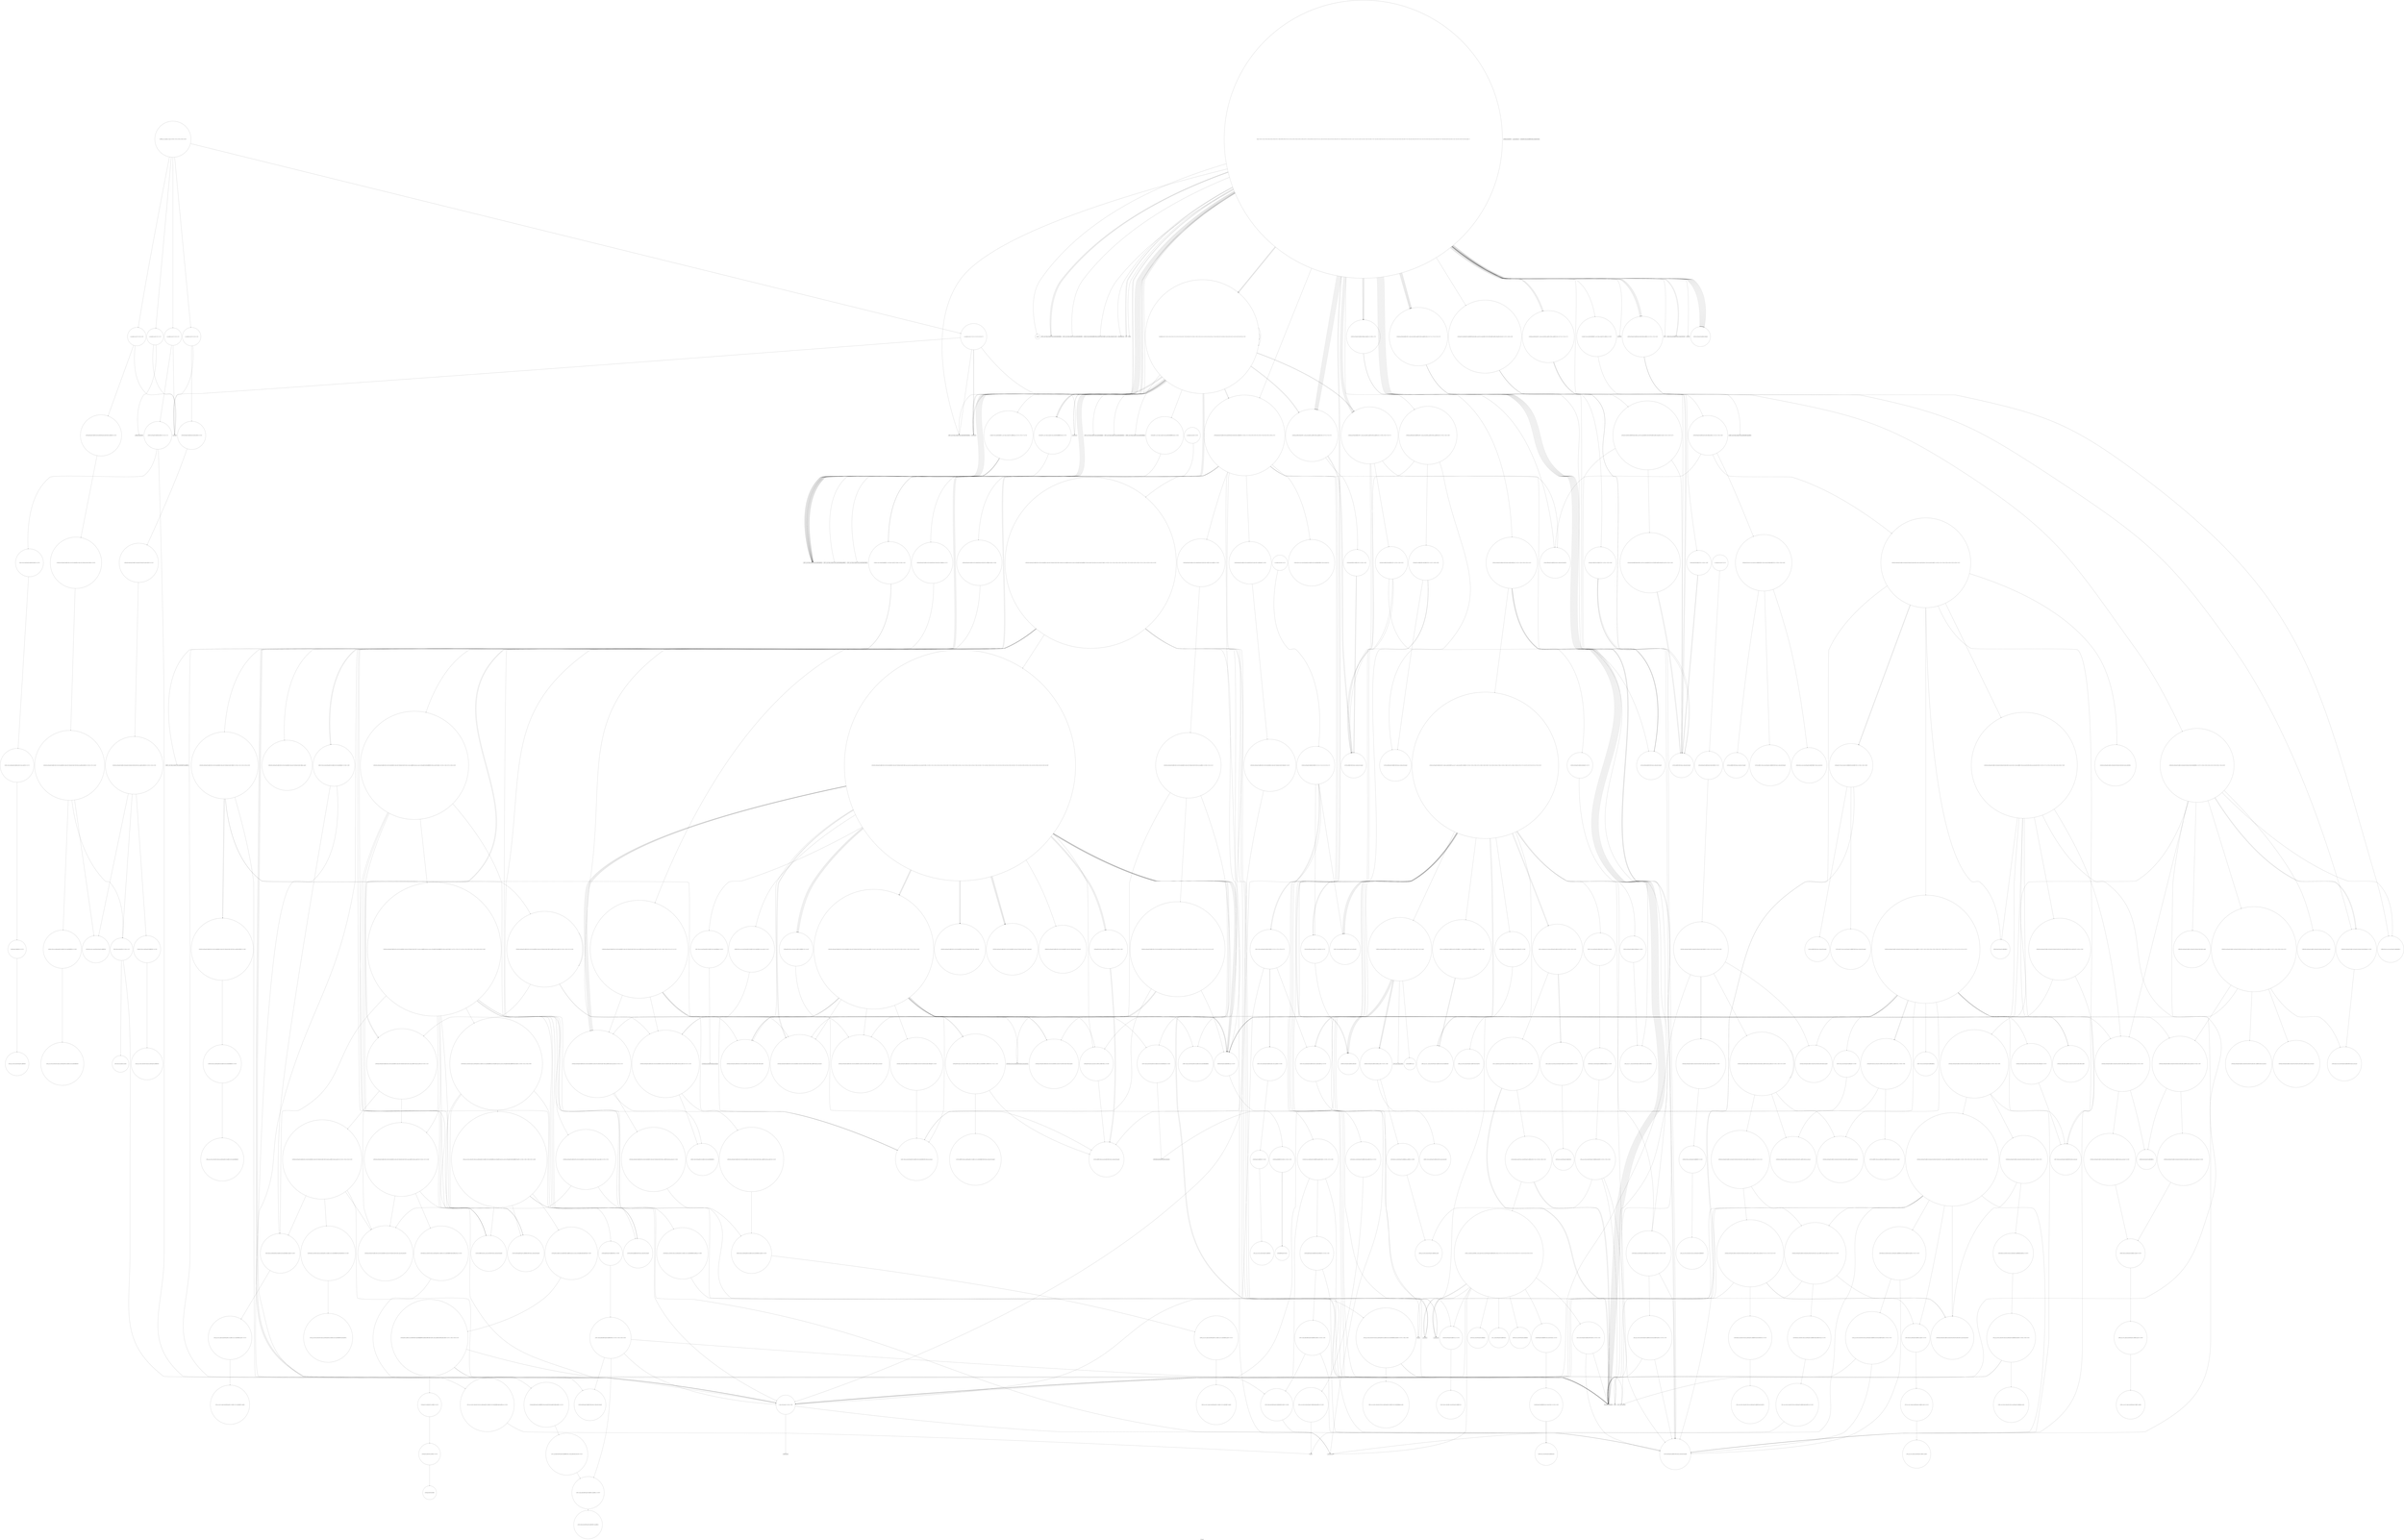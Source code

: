 digraph "Call Graph" {
	label="Call Graph";

	Node0x560f637e9360 [shape=record,shape=circle,label="{__cxx_global_var_init|{<s0>1|<s1>2}}"];
	Node0x560f637e9360:s0 -> Node0x560f637e93e0[color=black];
	Node0x560f637e9360:s1 -> Node0x560f63dde170[color=black];
	Node0x560f63dea3d0 [shape=record,shape=circle,label="{_ZNK9__gnu_cxx16__aligned_membufISt4pairIS1_IiiEiEE7_M_addrEv}"];
	Node0x560f63de5a30 [shape=record,shape=circle,label="{_ZSt7forwardIOSt4pairIS0_IiiEiEEOT_RNSt16remove_referenceIS4_E4typeE}"];
	Node0x560f63ddf870 [shape=record,shape=circle,label="{_ZNSt8_Rb_treeISt4pairIS0_IiiEiES0_IKS2_S0_IS0_IS0_IssEcEcEESt10_Select1stIS7_ESt4lessIS2_ESaIS7_EE15_M_destroy_nodeEPSt13_Rb_tree_nodeIS7_E|{<s0>242|<s1>243|<s2>244|<s3>245}}"];
	Node0x560f63ddf870:s0 -> Node0x560f63ddf9f0[color=black];
	Node0x560f63ddf870:s1 -> Node0x560f63ddfa70[color=black];
	Node0x560f63ddf870:s2 -> Node0x560f63ddf970[color=black];
	Node0x560f63ddf870:s3 -> Node0x560f63de0f90[color=black];
	Node0x560f63dde6f0 [shape=record,shape=circle,label="{_ZNSt6vectorISt4pairIS0_IiiEiESaIS2_EED2Ev|{<s0>13|<s1>14|<s2>15|<s3>16|<s4>17}}"];
	Node0x560f63dde6f0:s0 -> Node0x560f63de0670[color=black];
	Node0x560f63dde6f0:s1 -> Node0x560f63de05f0[color=black];
	Node0x560f63dde6f0:s2 -> Node0x560f63de06f0[color=black];
	Node0x560f63dde6f0:s3 -> Node0x560f63de06f0[color=black];
	Node0x560f63dde6f0:s4 -> Node0x560f63de0f90[color=black];
	Node0x560f63deaad0 [shape=record,shape=circle,label="{_ZNSt17_Rb_tree_iteratorISt4pairIS0_IiiEiEEmmEv|{<s0>590}}"];
	Node0x560f63deaad0:s0 -> Node0x560f63de2790[color=black];
	Node0x560f63de2110 [shape=record,shape=circle,label="{_ZNSt8_Rb_treeISt4pairIS0_IiiEiES0_IKS2_S0_IS0_IS0_IssEcEcEESt10_Select1stIS7_ESt4lessIS2_ESaIS7_EE12_M_rightmostEv}"];
	Node0x560f63ddff70 [shape=record,shape=circle,label="{_ZNSt4pairIS_IiiEiEC2IS0_RiLb1EEEOT_OT0_|{<s0>255|<s1>256|<s2>257}}"];
	Node0x560f63ddff70:s0 -> Node0x560f63ddfe70[color=black];
	Node0x560f63ddff70:s1 -> Node0x560f63ddee70[color=black];
	Node0x560f63ddff70:s2 -> Node0x560f63ddfef0[color=black];
	Node0x560f63ddedf0 [shape=record,shape=circle,label="{_ZSt9make_pairIRiS0_ESt4pairINSt17__decay_and_stripIT_E6__typeENS2_IT0_E6__typeEEOS3_OS6_|{<s0>72|<s1>73|<s2>74}}"];
	Node0x560f63ddedf0:s0 -> Node0x560f63ddfef0[color=black];
	Node0x560f63ddedf0:s1 -> Node0x560f63ddfef0[color=black];
	Node0x560f63ddedf0:s2 -> Node0x560f63ddfff0[color=black];
	Node0x560f63deb1d0 [shape=record,shape=circle,label="{_ZNSt23_Rb_tree_const_iteratorISt4pairIS0_IiiEiEEC2ERKSt17_Rb_tree_iteratorIS2_E}"];
	Node0x560f63de2810 [shape=record,shape=Mrecord,label="{_ZSt18_Rb_tree_incrementPSt18_Rb_tree_node_base}"];
	Node0x560f63de0670 [shape=record,shape=circle,label="{_ZNSt12_Vector_baseISt4pairIS0_IiiEiESaIS2_EE19_M_get_Tp_allocatorEv}"];
	Node0x560f63ddf4f0 [shape=record,shape=circle,label="{_ZSt9make_pairIRSt4pairIS0_IiiEiERiES0_INSt17__decay_and_stripIT_E6__typeENS5_IT0_E6__typeEEOS6_OS9_|{<s0>184|<s1>185|<s2>186}}"];
	Node0x560f63ddf4f0:s0 -> Node0x560f63de02f0[color=black];
	Node0x560f63ddf4f0:s1 -> Node0x560f63ddfef0[color=black];
	Node0x560f63ddf4f0:s2 -> Node0x560f63de0370[color=black];
	Node0x560f63de2f10 [shape=record,shape=circle,label="{_ZNSt12_Vector_baseISt4pairIS0_IiiEiESaIS2_EE11_M_allocateEm|{<s0>492}}"];
	Node0x560f63de2f10:s0 -> Node0x560f63de3490[color=black];
	Node0x560f63de45b0 [shape=record,shape=circle,label="{_ZNKSt4lessISt4pairIS0_IiiEiEEclERKS2_S5_|{<s0>287}}"];
	Node0x560f63de45b0:s0 -> Node0x560f63de4eb0[color=black];
	Node0x560f63de0c10 [shape=record,shape=circle,label="{_ZNSt8_Rb_treeISt4pairIS0_IiiEiES2_St9_IdentityIS2_ESt4lessIS2_ESaIS2_EEC2Ev|{<s0>191}}"];
	Node0x560f63de0c10:s0 -> Node0x560f63de0c90[color=black];
	Node0x560f63de3610 [shape=record,shape=circle,label="{_ZSt32__make_move_if_noexcept_iteratorISt4pairIS0_IiiEiESt13move_iteratorIPS2_EET0_PT_|{<s0>507}}"];
	Node0x560f63de3610:s0 -> Node0x560f63de3b10[color=black];
	Node0x560f63de4cb0 [shape=record,shape=circle,label="{_ZNK9__gnu_cxx16__aligned_membufISt4pairIKS1_IS1_IiiEiES1_IS1_IS1_IssEcEcEEE6_M_ptrEv|{<s0>321}}"];
	Node0x560f63de4cb0:s0 -> Node0x560f63de4d30[color=black];
	Node0x560f63de1310 [shape=record,shape=circle,label="{_ZNSt8_Rb_treeISt4pairIS0_IiiEiES2_St9_IdentityIS2_ESt4lessIS2_ESaIS2_EE8_S_rightEPSt18_Rb_tree_node_base}"];
	Node0x560f63de3d10 [shape=record,shape=circle,label="{_ZNKSt8_Rb_treeISt4pairIS0_IiiEiES2_St9_IdentityIS2_ESt4lessIS2_ESaIS2_EE3endEv|{<s0>536}}"];
	Node0x560f63de3d10:s0 -> Node0x560f63dea150[color=black];
	Node0x560f63de53b0 [shape=record,shape=Mrecord,label="{llvm.trap}"];
	Node0x560f63de1a10 [shape=record,shape=circle,label="{_ZNSaISt13_Rb_tree_nodeISt4pairIS0_IiiEiEEED2Ev|{<s0>224}}"];
	Node0x560f63de1a10:s0 -> Node0x560f63de1a90[color=black];
	Node0x560f637e93e0 [shape=record,shape=Mrecord,label="{_ZNSt8ios_base4InitC1Ev}"];
	Node0x560f63dea450 [shape=record,shape=circle,label="{_ZNSt8_Rb_treeISt4pairIS0_IiiEiES2_St9_IdentityIS2_ESt4lessIS2_ESaIS2_EE8_S_valueEPKSt18_Rb_tree_node_base|{<s0>549}}"];
	Node0x560f63dea450:s0 -> Node0x560f63dea2d0[color=black];
	Node0x560f63de5ab0 [shape=record,shape=circle,label="{_ZNSt11_Tuple_implILm0EJOSt4pairIS0_IiiEiEEE7_M_headERS4_|{<s0>405}}"];
	Node0x560f63de5ab0:s0 -> Node0x560f63de5bb0[color=black];
	Node0x560f63ddf8f0 [shape=record,shape=circle,label="{_ZNSt8_Rb_treeISt4pairIS0_IiiEiES0_IKS2_S0_IS0_IS0_IssEcEcEESt10_Select1stIS7_ESt4lessIS2_ESaIS7_EE11_M_put_nodeEPSt13_Rb_tree_nodeIS7_E|{<s0>246|<s1>247|<s2>248}}"];
	Node0x560f63ddf8f0:s0 -> Node0x560f63ddf9f0[color=black];
	Node0x560f63ddf8f0:s1 -> Node0x560f63ddfc70[color=black];
	Node0x560f63ddf8f0:s2 -> Node0x560f63de0f90[color=black];
	Node0x560f63dde770 [shape=record,shape=circle,label="{__cxx_global_var_init.3|{<s0>18|<s1>19}}"];
	Node0x560f63dde770:s0 -> Node0x560f63dde7f0[color=black];
	Node0x560f63dde770:s1 -> Node0x560f63dde170[color=black];
	Node0x560f63deab50 [shape=record,shape=circle,label="{_ZSt7forwardIRPSt13_Rb_tree_nodeISt4pairIS1_IiiEiEEEOT_RNSt16remove_referenceIS7_E4typeE}"];
	Node0x560f63de2190 [shape=record,shape=circle,label="{_ZNSt4pairIPSt18_Rb_tree_node_baseS1_EC2IRS1_Lb1EEERKS1_OT_|{<s0>418}}"];
	Node0x560f63de2190:s0 -> Node0x560f63de2590[color=black];
	Node0x560f63ddfff0 [shape=record,shape=circle,label="{_ZNSt4pairIiiEC2IRiS2_Lb1EEEOT_OT0_|{<s0>258|<s1>259}}"];
	Node0x560f63ddfff0:s0 -> Node0x560f63ddfef0[color=black];
	Node0x560f63ddfff0:s1 -> Node0x560f63ddfef0[color=black];
	Node0x560f63ddee70 [shape=record,shape=Mrecord,label="{llvm.memcpy.p0i8.p0i8.i64}"];
	Node0x560f63deb250 [shape=record,shape=circle,label="{_ZSt7forwardIRbEOT_RNSt16remove_referenceIS1_E4typeE}"];
	Node0x560f63de2890 [shape=record,shape=Mrecord,label="{_ZSt29_Rb_tree_insert_and_rebalancebPSt18_Rb_tree_node_baseS0_RS_}"];
	Node0x560f63de06f0 [shape=record,shape=circle,label="{_ZNSt12_Vector_baseISt4pairIS0_IiiEiESaIS2_EED2Ev|{<s0>274|<s1>275|<s2>276|<s3>277}}"];
	Node0x560f63de06f0:s0 -> Node0x560f63de40b0[color=black];
	Node0x560f63de06f0:s1 -> Node0x560f63de4130[color=black];
	Node0x560f63de06f0:s2 -> Node0x560f63de4130[color=black];
	Node0x560f63de06f0:s3 -> Node0x560f63de0f90[color=black];
	Node0x560f63ddf570 [shape=record,shape=circle,label="{_ZNSt4pairIS_IS_IssEcEcEaSIS_IS_IiiEiEiEENSt9enable_ifIXsr6__and_ISt13is_assignableIRS1_OT_ES7_IRcOT0_EEE5valueERS2_E4typeEOS_IS9_SD_E|{<s0>187|<s1>188|<s2>189}}"];
	Node0x560f63ddf570:s0 -> Node0x560f63de5c30[color=black];
	Node0x560f63ddf570:s1 -> Node0x560f63deb2d0[color=black];
	Node0x560f63ddf570:s2 -> Node0x560f63de0170[color=black];
	Node0x560f63de2f90 [shape=record,shape=circle,label="{_ZSt34__uninitialized_move_if_noexcept_aIPSt4pairIS0_IiiEiES3_SaIS2_EET0_T_S6_S5_RT1_|{<s0>493|<s1>494|<s2>495}}"];
	Node0x560f63de2f90:s0 -> Node0x560f63de3610[color=black];
	Node0x560f63de2f90:s1 -> Node0x560f63de3610[color=black];
	Node0x560f63de2f90:s2 -> Node0x560f63de3590[color=black];
	Node0x560f63de4630 [shape=record,shape=circle,label="{_ZNKSt17_Rb_tree_iteratorISt4pairIKS0_IS0_IiiEiES0_IS0_IS0_IssEcEcEEEdeEv|{<s0>288|<s1>289}}"];
	Node0x560f63de4630:s0 -> Node0x560f63ddfa70[color=black];
	Node0x560f63de4630:s1 -> Node0x560f63de0f90[color=black];
	Node0x560f63de0c90 [shape=record,shape=circle,label="{_ZNSt8_Rb_treeISt4pairIS0_IiiEiES2_St9_IdentityIS2_ESt4lessIS2_ESaIS2_EE13_Rb_tree_implIS6_Lb1EEC2Ev|{<s0>192|<s1>193|<s2>194}}"];
	Node0x560f63de0c90:s0 -> Node0x560f63de0d10[color=black];
	Node0x560f63de0c90:s1 -> Node0x560f63de0d90[color=black];
	Node0x560f63de0c90:s2 -> Node0x560f63de0e10[color=black];
	Node0x560f63de3690 [shape=record,shape=circle,label="{_ZSt18uninitialized_copyISt13move_iteratorIPSt4pairIS1_IiiEiEES4_ET0_T_S7_S6_|{<s0>508|<s1>509|<s2>510}}"];
	Node0x560f63de3690:s0 -> Node0x560f63ddee70[color=black];
	Node0x560f63de3690:s1 -> Node0x560f63ddee70[color=black];
	Node0x560f63de3690:s2 -> Node0x560f63de3710[color=black];
	Node0x560f63de4d30 [shape=record,shape=circle,label="{_ZNK9__gnu_cxx16__aligned_membufISt4pairIKS1_IS1_IiiEiES1_IS1_IS1_IssEcEcEEE7_M_addrEv}"];
	Node0x560f63de1390 [shape=record,shape=circle,label="{_ZNSt8_Rb_treeISt4pairIS0_IiiEiES2_St9_IdentityIS2_ESt4lessIS2_ESaIS2_EE7_S_leftEPSt18_Rb_tree_node_base}"];
	Node0x560f63de3d90 [shape=record,shape=circle,label="{_ZNKSt8_Rb_treeISt4pairIS0_IiiEiES2_St9_IdentityIS2_ESt4lessIS2_ESaIS2_EE14_M_lower_boundEPKSt13_Rb_tree_nodeIS2_EPKSt18_Rb_tree_node_baseRKS2_|{<s0>537|<s1>538|<s2>539|<s3>540|<s4>541}}"];
	Node0x560f63de3d90:s0 -> Node0x560f63de3f90[color=black];
	Node0x560f63de3d90:s1 -> Node0x560f63de45b0[color=black];
	Node0x560f63de3d90:s2 -> Node0x560f63dea050[color=black];
	Node0x560f63de3d90:s3 -> Node0x560f63dea0d0[color=black];
	Node0x560f63de3d90:s4 -> Node0x560f63dea150[color=black];
	Node0x560f63de5430 [shape=record,shape=circle,label="{_ZNSt8_Rb_treeISt4pairIS0_IiiEiES0_IKS2_S0_IS0_IS0_IssEcEcEESt10_Select1stIS7_ESt4lessIS2_ESaIS7_EE11_M_get_nodeEv|{<s0>373|<s1>374}}"];
	Node0x560f63de5430:s0 -> Node0x560f63ddf9f0[color=black];
	Node0x560f63de5430:s1 -> Node0x560f63de5530[color=black];
	Node0x560f63de1a90 [shape=record,shape=circle,label="{_ZN9__gnu_cxx13new_allocatorISt13_Rb_tree_nodeISt4pairIS2_IiiEiEEED2Ev}"];
	Node0x560f63dde0f0 [shape=record,shape=Mrecord,label="{_ZNSt8ios_base4InitD1Ev}"];
	Node0x560f63dea4d0 [shape=record,shape=circle,label="{_ZNSt8_Rb_treeISt4pairIS0_IiiEiES2_St9_IdentityIS2_ESt4lessIS2_ESaIS2_EE16_M_insert_uniqueIS2_EES0_ISt17_Rb_tree_iteratorIS2_EbEOT_|{<s0>550|<s1>551|<s2>552|<s3>553|<s4>554|<s5>555|<s6>556|<s7>557}}"];
	Node0x560f63dea4d0:s0 -> Node0x560f63dea650[color=black];
	Node0x560f63dea4d0:s1 -> Node0x560f63dea5d0[color=black];
	Node0x560f63dea4d0:s2 -> Node0x560f63dea6d0[color=black];
	Node0x560f63dea4d0:s3 -> Node0x560f63de5c30[color=black];
	Node0x560f63dea4d0:s4 -> Node0x560f63dea750[color=black];
	Node0x560f63dea4d0:s5 -> Node0x560f63dea7d0[color=black];
	Node0x560f63dea4d0:s6 -> Node0x560f63dea850[color=black];
	Node0x560f63dea4d0:s7 -> Node0x560f63dea7d0[color=black];
	Node0x560f63de5b30 [shape=record,shape=circle,label="{_ZNSt10_Head_baseILm0EOSt4pairIS0_IiiEiELb0EEC2IS2_EEOT_|{<s0>406}}"];
	Node0x560f63de5b30:s0 -> Node0x560f63de5c30[color=black];
	Node0x560f63ddf970 [shape=record,shape=circle,label="{_ZNSt16allocator_traitsISaISt13_Rb_tree_nodeISt4pairIKS1_IS1_IiiEiES1_IS1_IS1_IssEcEcEEEEE7destroyIS8_EEvRSA_PT_|{<s0>249}}"];
	Node0x560f63ddf970:s0 -> Node0x560f63ddfaf0[color=black];
	Node0x560f63dde7f0 [shape=record,shape=circle,label="{_ZNSt3setISt4pairIS0_IiiEiESt4lessIS2_ESaIS2_EEC2Ev|{<s0>20}}"];
	Node0x560f63dde7f0:s0 -> Node0x560f63de0c10[color=black];
	Node0x560f63deabd0 [shape=record,shape=circle,label="{_ZNKSt8_Rb_treeISt4pairIS0_IiiEiES2_St9_IdentityIS2_ESt4lessIS2_ESaIS2_EE11_Alloc_nodeclIS2_EEPSt13_Rb_tree_nodeIS2_EOT_|{<s0>591|<s1>592}}"];
	Node0x560f63deabd0:s0 -> Node0x560f63de5c30[color=black];
	Node0x560f63deabd0:s1 -> Node0x560f63deac50[color=black];
	Node0x560f63de2210 [shape=record,shape=circle,label="{_ZNSt8_Rb_treeISt4pairIS0_IiiEiES0_IKS2_S0_IS0_IS0_IssEcEcEESt10_Select1stIS7_ESt4lessIS2_ESaIS7_EE24_M_get_insert_unique_posERS3_|{<s0>419|<s1>420|<s2>421|<s3>422|<s4>423|<s5>424|<s6>425|<s7>426|<s8>427|<s9>428|<s10>429|<s11>430|<s12>431|<s13>432|<s14>433}}"];
	Node0x560f63de2210:s0 -> Node0x560f63de1e10[color=black];
	Node0x560f63de2210:s1 -> Node0x560f63de49b0[color=black];
	Node0x560f63de2210:s2 -> Node0x560f63de4a30[color=black];
	Node0x560f63de2210:s3 -> Node0x560f63de45b0[color=black];
	Node0x560f63de2210:s4 -> Node0x560f63de1f90[color=black];
	Node0x560f63de2210:s5 -> Node0x560f63de1f10[color=black];
	Node0x560f63de2210:s6 -> Node0x560f63de4ab0[color=black];
	Node0x560f63de2210:s7 -> Node0x560f63de2610[color=black];
	Node0x560f63de2210:s8 -> Node0x560f63de4430[color=black];
	Node0x560f63de2210:s9 -> Node0x560f63de2690[color=black];
	Node0x560f63de2210:s10 -> Node0x560f63de2390[color=black];
	Node0x560f63de2210:s11 -> Node0x560f63de2090[color=black];
	Node0x560f63de2210:s12 -> Node0x560f63de45b0[color=black];
	Node0x560f63de2210:s13 -> Node0x560f63de2690[color=black];
	Node0x560f63de2210:s14 -> Node0x560f63de2490[color=black];
	Node0x560f63de0070 [shape=record,shape=circle,label="{_ZStltIcSt11char_traitsIcESaIcEEbRKNSt7__cxx1112basic_stringIT_T0_T1_EESA_|{<s0>260|<s1>261}}"];
	Node0x560f63de0070:s0 -> Node0x560f63de00f0[color=black];
	Node0x560f63de0070:s1 -> Node0x560f63de0f90[color=black];
	Node0x560f63ddeef0 [shape=record,shape=circle,label="{_ZStplIcSt11char_traitsIcESaIcEENSt7__cxx1112basic_stringIT_T0_T1_EERKS8_SA_|{<s0>75|<s1>76|<s2>77|<s3>78}}"];
	Node0x560f63ddeef0:s0 -> Node0x560f63de2a10[color=black];
	Node0x560f63ddeef0:s1 -> Node0x560f63de2a90[color=black];
	Node0x560f63ddeef0:s2 -> Node0x560f63dde470[color=black];
	Node0x560f63ddeef0:s3 -> Node0x560f63dde470[color=black];
	Node0x560f63deb2d0 [shape=record,shape=circle,label="{_ZNSt4pairIS_IssEcEaSIS_IiiEiEENSt9enable_ifIXsr6__and_ISt13is_assignableIRS0_OT_ES5_IRcOT0_EEE5valueERS1_E4typeEOS_IS7_SB_E|{<s0>615|<s1>616|<s2>617}}"];
	Node0x560f63deb2d0:s0 -> Node0x560f63ddfe70[color=black];
	Node0x560f63deb2d0:s1 -> Node0x560f63deb350[color=black];
	Node0x560f63deb2d0:s2 -> Node0x560f63de0170[color=black];
	Node0x560f63de2910 [shape=record,shape=circle,label="{_ZNSt5tupleIJOSt4pairIS0_IiiEiEEEC2IJS2_ELb1EEEDpOT_|{<s0>443|<s1>444}}"];
	Node0x560f63de2910:s0 -> Node0x560f63de5c30[color=black];
	Node0x560f63de2910:s1 -> Node0x560f63de2990[color=black];
	Node0x560f63de0770 [shape=record,shape=circle,label="{_ZSt8_DestroyIPSt4pairIS0_IiiEiEEvT_S4_|{<s0>278}}"];
	Node0x560f63de0770:s0 -> Node0x560f63de4030[color=black];
	Node0x560f63ddf5f0 [shape=record,shape=Mrecord,label="{_ZNSirsERi}"];
	Node0x560f63de3010 [shape=record,shape=circle,label="{_ZNK9__gnu_cxx17__normal_iteratorIPSt4pairIS1_IiiEiESt6vectorIS3_SaIS3_EEE4baseEv}"];
	Node0x560f63de46b0 [shape=record,shape=circle,label="{_ZNSt8_Rb_treeISt4pairIS0_IiiEiES0_IKS2_S0_IS0_IS0_IssEcEcEESt10_Select1stIS7_ESt4lessIS2_ESaIS7_EE22_M_emplace_hint_uniqueIJRKSt21piecewise_construct_tSt5tupleIJOS2_EESI_IJEEEEESt17_Rb_tree_iteratorIS7_ESt23_Rb_tree_const_iteratorIS7_EDpOT_|{<s0>290|<s1>291|<s2>292|<s3>293|<s4>294|<s5>295|<s6>296|<s7>297|<s8>298|<s9>299|<s10>300|<s11>301|<s12>302|<s13>303|<s14>304|<s15>305}}"];
	Node0x560f63de46b0:s0 -> Node0x560f63de5030[color=black];
	Node0x560f63de46b0:s1 -> Node0x560f63de50b0[color=black];
	Node0x560f63de46b0:s2 -> Node0x560f63de5130[color=black];
	Node0x560f63de46b0:s3 -> Node0x560f63de4fb0[color=black];
	Node0x560f63de46b0:s4 -> Node0x560f63ddee70[color=black];
	Node0x560f63de46b0:s5 -> Node0x560f63de4a30[color=black];
	Node0x560f63de46b0:s6 -> Node0x560f63de51b0[color=black];
	Node0x560f63de46b0:s7 -> Node0x560f63de5230[color=black];
	Node0x560f63de46b0:s8 -> Node0x560f63de1010[color=black];
	Node0x560f63de46b0:s9 -> Node0x560f63ddf7f0[color=black];
	Node0x560f63de46b0:s10 -> Node0x560f63de52b0[color=black];
	Node0x560f63de46b0:s11 -> Node0x560f63ddf7f0[color=black];
	Node0x560f63de46b0:s12 -> Node0x560f63de4ab0[color=black];
	Node0x560f63de46b0:s13 -> Node0x560f63de5330[color=black];
	Node0x560f63de46b0:s14 -> Node0x560f63de53b0[color=black];
	Node0x560f63de46b0:s15 -> Node0x560f63de0f90[color=black];
	Node0x560f63de0d10 [shape=record,shape=circle,label="{_ZNSaISt13_Rb_tree_nodeISt4pairIS0_IiiEiEEEC2Ev|{<s0>195}}"];
	Node0x560f63de0d10:s0 -> Node0x560f63de0e90[color=black];
	Node0x560f63de3710 [shape=record,shape=circle,label="{_ZNSt20__uninitialized_copyILb0EE13__uninit_copyISt13move_iteratorIPSt4pairIS3_IiiEiEES6_EET0_T_S9_S8_|{<s0>511|<s1>512|<s2>513|<s3>514|<s4>515|<s5>516|<s6>517|<s7>518|<s8>519|<s9>520|<s10>521}}"];
	Node0x560f63de3710:s0 -> Node0x560f63de3790[color=black];
	Node0x560f63de3710:s1 -> Node0x560f63de3890[color=black];
	Node0x560f63de3710:s2 -> Node0x560f63de3910[color=black];
	Node0x560f63de3710:s3 -> Node0x560f63de3810[color=black];
	Node0x560f63de3710:s4 -> Node0x560f63de3990[color=black];
	Node0x560f63de3710:s5 -> Node0x560f63de1010[color=black];
	Node0x560f63de3710:s6 -> Node0x560f63de0770[color=black];
	Node0x560f63de3710:s7 -> Node0x560f63de52b0[color=black];
	Node0x560f63de3710:s8 -> Node0x560f63de5330[color=black];
	Node0x560f63de3710:s9 -> Node0x560f63de53b0[color=black];
	Node0x560f63de3710:s10 -> Node0x560f63de0f90[color=black];
	Node0x560f63de4db0 [shape=record,shape=circle,label="{_ZNSt8_Rb_treeISt4pairIS0_IiiEiES0_IKS2_S0_IS0_IS0_IssEcEcEESt10_Select1stIS7_ESt4lessIS2_ESaIS7_EE3endEv|{<s0>322}}"];
	Node0x560f63de4db0:s0 -> Node0x560f63de4ab0[color=black];
	Node0x560f63de1410 [shape=record,shape=circle,label="{_ZNSt8_Rb_treeISt4pairIS0_IiiEiES2_St9_IdentityIS2_ESt4lessIS2_ESaIS2_EE12_M_drop_nodeEPSt13_Rb_tree_nodeIS2_E|{<s0>210|<s1>211}}"];
	Node0x560f63de1410:s0 -> Node0x560f63de1490[color=black];
	Node0x560f63de1410:s1 -> Node0x560f63de1510[color=black];
	Node0x560f63de3e10 [shape=record,shape=circle,label="{_ZNKSt8_Rb_treeISt4pairIS0_IiiEiES2_St9_IdentityIS2_ESt4lessIS2_ESaIS2_EE8_M_beginEv}"];
	Node0x560f63de54b0 [shape=record,shape=circle,label="{_ZNSt8_Rb_treeISt4pairIS0_IiiEiES0_IKS2_S0_IS0_IS0_IssEcEcEESt10_Select1stIS7_ESt4lessIS2_ESaIS7_EE17_M_construct_nodeIJRKSt21piecewise_construct_tSt5tupleIJOS2_EESI_IJEEEEEvPSt13_Rb_tree_nodeIS7_EDpOT_|{<s0>375|<s1>376|<s2>377|<s3>378|<s4>379|<s5>380|<s6>381|<s7>382|<s8>383|<s9>384|<s10>385}}"];
	Node0x560f63de54b0:s0 -> Node0x560f63ddf9f0[color=black];
	Node0x560f63de54b0:s1 -> Node0x560f63ddfa70[color=black];
	Node0x560f63de54b0:s2 -> Node0x560f63de5030[color=black];
	Node0x560f63de54b0:s3 -> Node0x560f63de50b0[color=black];
	Node0x560f63de54b0:s4 -> Node0x560f63de5130[color=black];
	Node0x560f63de54b0:s5 -> Node0x560f63de57b0[color=black];
	Node0x560f63de54b0:s6 -> Node0x560f63de1010[color=black];
	Node0x560f63de54b0:s7 -> Node0x560f63ddf8f0[color=black];
	Node0x560f63de54b0:s8 -> Node0x560f63de52b0[color=black];
	Node0x560f63de54b0:s9 -> Node0x560f63de5330[color=black];
	Node0x560f63de54b0:s10 -> Node0x560f63de0f90[color=black];
	Node0x560f63de1b10 [shape=record,shape=circle,label="{_ZNSt8_Rb_treeISt4pairIS0_IiiEiES0_IKS2_S0_IS0_IS0_IssEcEcEESt10_Select1stIS7_ESt4lessIS2_ESaIS7_EEC2Ev|{<s0>225}}"];
	Node0x560f63de1b10:s0 -> Node0x560f63de1b90[color=black];
	Node0x560f63dde170 [shape=record,shape=Mrecord,label="{__cxa_atexit}"];
	Node0x560f63dea550 [shape=record,shape=circle,label="{_ZNSt4pairISt23_Rb_tree_const_iteratorIS_IS_IiiEiEEbEC2IRSt17_Rb_tree_iteratorIS2_ERbLb1EEEOT_OT0_|{<s0>558|<s1>559|<s2>560}}"];
	Node0x560f63dea550:s0 -> Node0x560f63deb150[color=black];
	Node0x560f63dea550:s1 -> Node0x560f63deb1d0[color=black];
	Node0x560f63dea550:s2 -> Node0x560f63deb250[color=black];
	Node0x560f63de5bb0 [shape=record,shape=circle,label="{_ZNSt10_Head_baseILm0EOSt4pairIS0_IiiEiELb0EE7_M_headERS4_}"];
	Node0x560f63ddf9f0 [shape=record,shape=circle,label="{_ZNSt8_Rb_treeISt4pairIS0_IiiEiES0_IKS2_S0_IS0_IS0_IssEcEcEESt10_Select1stIS7_ESt4lessIS2_ESaIS7_EE21_M_get_Node_allocatorEv}"];
	Node0x560f63dde870 [shape=record,shape=circle,label="{__cxx_global_array_dtor.4|{<s0>21}}"];
	Node0x560f63dde870:s0 -> Node0x560f63dde8f0[color=black];
	Node0x560f63deac50 [shape=record,shape=circle,label="{_ZNSt8_Rb_treeISt4pairIS0_IiiEiES2_St9_IdentityIS2_ESt4lessIS2_ESaIS2_EE14_M_create_nodeIJS2_EEEPSt13_Rb_tree_nodeIS2_EDpOT_|{<s0>593|<s1>594|<s2>595}}"];
	Node0x560f63deac50:s0 -> Node0x560f63deacd0[color=black];
	Node0x560f63deac50:s1 -> Node0x560f63de5c30[color=black];
	Node0x560f63deac50:s2 -> Node0x560f63dead50[color=black];
	Node0x560f63de2290 [shape=record,shape=circle,label="{_ZNSt8_Rb_treeISt4pairIS0_IiiEiES0_IKS2_S0_IS0_IS0_IssEcEcEESt10_Select1stIS7_ESt4lessIS2_ESaIS7_EE11_M_leftmostEv}"];
	Node0x560f63de00f0 [shape=record,shape=Mrecord,label="{_ZNKSt7__cxx1112basic_stringIcSt11char_traitsIcESaIcEE7compareERKS4_}"];
	Node0x560f63ddef70 [shape=record,shape=circle,label="{_ZSt3minINSt7__cxx1112basic_stringIcSt11char_traitsIcESaIcEEEERKT_S8_S8_|{<s0>79}}"];
	Node0x560f63ddef70:s0 -> Node0x560f63de0070[color=black];
	Node0x560f63deb350 [shape=record,shape=circle,label="{_ZNSt4pairIssEaSIiiEENSt9enable_ifIXsr6__and_ISt13is_assignableIRsOT_ES3_IS4_OT0_EEE5valueERS0_E4typeEOS_IS5_S8_E|{<s0>618|<s1>619}}"];
	Node0x560f63deb350:s0 -> Node0x560f63de0170[color=black];
	Node0x560f63deb350:s1 -> Node0x560f63de0170[color=black];
	Node0x560f63de2990 [shape=record,shape=circle,label="{_ZNSt11_Tuple_implILm0EJOSt4pairIS0_IiiEiEEEC2IS2_EEOT_|{<s0>445|<s1>446}}"];
	Node0x560f63de2990:s0 -> Node0x560f63de5c30[color=black];
	Node0x560f63de2990:s1 -> Node0x560f63de5b30[color=black];
	Node0x560f63de4030 [shape=record,shape=circle,label="{_ZNSt12_Destroy_auxILb1EE9__destroyIPSt4pairIS2_IiiEiEEEvT_S6_}"];
	Node0x560f63ddf670 [shape=record,shape=Mrecord,label="{scanf}"];
	Node0x560f63de3090 [shape=record,shape=circle,label="{_ZNSt16allocator_traitsISaISt4pairIS0_IiiEiEEE7destroyIS2_EEvRS3_PT_|{<s0>496}}"];
	Node0x560f63de3090:s0 -> Node0x560f63de3b90[color=black];
	Node0x560f63de4730 [shape=record,shape=circle,label="{_ZNSt23_Rb_tree_const_iteratorISt4pairIKS0_IS0_IiiEiES0_IS0_IS0_IssEcEcEEEC2ERKSt17_Rb_tree_iteratorIS7_E}"];
	Node0x560f63de0d90 [shape=record,shape=circle,label="{_ZNSt20_Rb_tree_key_compareISt4lessISt4pairIS1_IiiEiEEEC2Ev}"];
	Node0x560f63de3790 [shape=record,shape=circle,label="{_ZStneIPSt4pairIS0_IiiEiEEbRKSt13move_iteratorIT_ES8_|{<s0>522}}"];
	Node0x560f63de3790:s0 -> Node0x560f63de3a10[color=black];
	Node0x560f63de4e30 [shape=record,shape=circle,label="{_ZNKSt8_Rb_treeISt4pairIS0_IiiEiES0_IKS2_S0_IS0_IS0_IssEcEcEESt10_Select1stIS7_ESt4lessIS2_ESaIS7_EE8key_compEv}"];
	Node0x560f63de1490 [shape=record,shape=circle,label="{_ZNSt8_Rb_treeISt4pairIS0_IiiEiES2_St9_IdentityIS2_ESt4lessIS2_ESaIS2_EE15_M_destroy_nodeEPSt13_Rb_tree_nodeIS2_E|{<s0>212|<s1>213|<s2>214|<s3>215}}"];
	Node0x560f63de1490:s0 -> Node0x560f63de1610[color=black];
	Node0x560f63de1490:s1 -> Node0x560f63de1690[color=black];
	Node0x560f63de1490:s2 -> Node0x560f63de1590[color=black];
	Node0x560f63de1490:s3 -> Node0x560f63de0f90[color=black];
	Node0x560f63de3e90 [shape=record,shape=circle,label="{_ZNKSt8_Rb_treeISt4pairIS0_IiiEiES2_St9_IdentityIS2_ESt4lessIS2_ESaIS2_EE6_M_endEv}"];
	Node0x560f63de5530 [shape=record,shape=circle,label="{_ZNSt16allocator_traitsISaISt13_Rb_tree_nodeISt4pairIKS1_IS1_IiiEiES1_IS1_IS1_IssEcEcEEEEE8allocateERSA_m|{<s0>386}}"];
	Node0x560f63de5530:s0 -> Node0x560f63de55b0[color=black];
	Node0x560f63de1b90 [shape=record,shape=circle,label="{_ZNSt8_Rb_treeISt4pairIS0_IiiEiES0_IKS2_S0_IS0_IS0_IssEcEcEESt10_Select1stIS7_ESt4lessIS2_ESaIS7_EE13_Rb_tree_implISB_Lb1EEC2Ev|{<s0>226|<s1>227|<s2>228}}"];
	Node0x560f63de1b90:s0 -> Node0x560f63de1c10[color=black];
	Node0x560f63de1b90:s1 -> Node0x560f63de0d90[color=black];
	Node0x560f63de1b90:s2 -> Node0x560f63de0e10[color=black];
	Node0x560f63dde1f0 [shape=record,shape=circle,label="{__cxx_global_var_init.1|{<s0>3|<s1>4|<s2>5|<s3>6|<s4>7}}"];
	Node0x560f63dde1f0:s0 -> Node0x560f63dde270[color=black];
	Node0x560f63dde1f0:s1 -> Node0x560f63dde2f0[color=black];
	Node0x560f63dde1f0:s2 -> Node0x560f63dde3f0[color=black];
	Node0x560f63dde1f0:s3 -> Node0x560f63dde170[color=black];
	Node0x560f63dde1f0:s4 -> Node0x560f63dde3f0[color=black];
	Node0x560f63dea5d0 [shape=record,shape=circle,label="{_ZNSt8_Rb_treeISt4pairIS0_IiiEiES2_St9_IdentityIS2_ESt4lessIS2_ESaIS2_EE24_M_get_insert_unique_posERKS2_|{<s0>561|<s1>562|<s2>563|<s3>564|<s4>565|<s5>566|<s6>567|<s7>568|<s8>569|<s9>570|<s10>571|<s11>572|<s12>573|<s13>574|<s14>575}}"];
	Node0x560f63dea5d0:s0 -> Node0x560f63de1210[color=black];
	Node0x560f63dea5d0:s1 -> Node0x560f63dea8d0[color=black];
	Node0x560f63dea5d0:s2 -> Node0x560f63de3f90[color=black];
	Node0x560f63dea5d0:s3 -> Node0x560f63de45b0[color=black];
	Node0x560f63dea5d0:s4 -> Node0x560f63de1390[color=black];
	Node0x560f63dea5d0:s5 -> Node0x560f63de1310[color=black];
	Node0x560f63dea5d0:s6 -> Node0x560f63dea850[color=black];
	Node0x560f63dea5d0:s7 -> Node0x560f63dea9d0[color=black];
	Node0x560f63dea5d0:s8 -> Node0x560f63dea950[color=black];
	Node0x560f63dea5d0:s9 -> Node0x560f63deaa50[color=black];
	Node0x560f63dea5d0:s10 -> Node0x560f63deaad0[color=black];
	Node0x560f63dea5d0:s11 -> Node0x560f63de3f10[color=black];
	Node0x560f63dea5d0:s12 -> Node0x560f63de45b0[color=black];
	Node0x560f63dea5d0:s13 -> Node0x560f63deaa50[color=black];
	Node0x560f63dea5d0:s14 -> Node0x560f63de2490[color=black];
	Node0x560f63de5c30 [shape=record,shape=circle,label="{_ZSt7forwardISt4pairIS0_IiiEiEEOT_RNSt16remove_referenceIS3_E4typeE}"];
	Node0x560f63ddfa70 [shape=record,shape=circle,label="{_ZNSt13_Rb_tree_nodeISt4pairIKS0_IS0_IiiEiES0_IS0_IS0_IssEcEcEEE9_M_valptrEv|{<s0>250}}"];
	Node0x560f63ddfa70:s0 -> Node0x560f63ddfb70[color=black];
	Node0x560f63dde8f0 [shape=record,shape=circle,label="{_ZNSt3setISt4pairIS0_IiiEiESt4lessIS2_ESaIS2_EED2Ev|{<s0>22}}"];
	Node0x560f63dde8f0:s0 -> Node0x560f63de1110[color=black];
	Node0x560f63deacd0 [shape=record,shape=circle,label="{_ZNSt8_Rb_treeISt4pairIS0_IiiEiES2_St9_IdentityIS2_ESt4lessIS2_ESaIS2_EE11_M_get_nodeEv|{<s0>596|<s1>597}}"];
	Node0x560f63deacd0:s0 -> Node0x560f63de1610[color=black];
	Node0x560f63deacd0:s1 -> Node0x560f63deadd0[color=black];
	Node0x560f63de2310 [shape=record,shape=circle,label="{_ZNSt4pairIPSt18_Rb_tree_node_baseS1_EC2IRS1_S4_Lb1EEEOT_OT0_|{<s0>434|<s1>435}}"];
	Node0x560f63de2310:s0 -> Node0x560f63de2590[color=black];
	Node0x560f63de2310:s1 -> Node0x560f63de2590[color=black];
	Node0x560f63de0170 [shape=record,shape=circle,label="{_ZSt7forwardIiEOT_RNSt16remove_referenceIS0_E4typeE}"];
	Node0x560f63ddeff0 [shape=record,shape=circle,label="{_ZSt3maxINSt7__cxx1112basic_stringIcSt11char_traitsIcESaIcEEEERKT_S8_S8_|{<s0>80}}"];
	Node0x560f63ddeff0:s0 -> Node0x560f63de0070[color=black];
	Node0x560f63deb3d0 [shape=record,shape=Mrecord,label="{_ZNKSt7__cxx1112basic_stringIcSt11char_traitsIcESaIcEE7compareEPKc}"];
	Node0x560f63de2a10 [shape=record,shape=Mrecord,label="{_ZNSt7__cxx1112basic_stringIcSt11char_traitsIcESaIcEEC1ERKS4_}"];
	Node0x560f63de40b0 [shape=record,shape=circle,label="{_ZNSt12_Vector_baseISt4pairIS0_IiiEiESaIS2_EE13_M_deallocateEPS2_m|{<s0>279}}"];
	Node0x560f63de40b0:s0 -> Node0x560f63de41b0[color=black];
	Node0x560f63ddf6f0 [shape=record,shape=Mrecord,label="{_ZStlsISt11char_traitsIcEERSt13basic_ostreamIcT_ES5_PKc}"];
	Node0x560f63de3110 [shape=record,shape=circle,label="{_ZNKSt6vectorISt4pairIS0_IiiEiESaIS2_EE8max_sizeEv|{<s0>497|<s1>498}}"];
	Node0x560f63de3110:s0 -> Node0x560f63de3310[color=black];
	Node0x560f63de3110:s1 -> Node0x560f63de3290[color=black];
	Node0x560f63de47b0 [shape=record,shape=circle,label="{_ZSt16forward_as_tupleIJSt4pairIS0_IiiEiEEESt5tupleIJDpOT_EES6_|{<s0>306|<s1>307|<s2>308}}"];
	Node0x560f63de47b0:s0 -> Node0x560f63de5c30[color=black];
	Node0x560f63de47b0:s1 -> Node0x560f63de2910[color=black];
	Node0x560f63de47b0:s2 -> Node0x560f63de0f90[color=black];
	Node0x560f63de0e10 [shape=record,shape=circle,label="{_ZNSt15_Rb_tree_headerC2Ev|{<s0>196|<s1>197}}"];
	Node0x560f63de0e10:s0 -> Node0x560f63de0f10[color=black];
	Node0x560f63de0e10:s1 -> Node0x560f63de0f90[color=black];
	Node0x560f63de3810 [shape=record,shape=circle,label="{_ZSt10_ConstructISt4pairIS0_IiiEiEJS2_EEvPT_DpOT0_|{<s0>523|<s1>524}}"];
	Node0x560f63de3810:s0 -> Node0x560f63de5c30[color=black];
	Node0x560f63de3810:s1 -> Node0x560f63ddee70[color=black];
	Node0x560f63de4eb0 [shape=record,shape=circle,label="{_ZStltISt4pairIiiEiEbRKS0_IT_T0_ES6_|{<s0>323|<s1>324}}"];
	Node0x560f63de4eb0:s0 -> Node0x560f63de4f30[color=black];
	Node0x560f63de4eb0:s1 -> Node0x560f63de4f30[color=black];
	Node0x560f63de1510 [shape=record,shape=circle,label="{_ZNSt8_Rb_treeISt4pairIS0_IiiEiES2_St9_IdentityIS2_ESt4lessIS2_ESaIS2_EE11_M_put_nodeEPSt13_Rb_tree_nodeIS2_E|{<s0>216|<s1>217|<s2>218}}"];
	Node0x560f63de1510:s0 -> Node0x560f63de1610[color=black];
	Node0x560f63de1510:s1 -> Node0x560f63de1890[color=black];
	Node0x560f63de1510:s2 -> Node0x560f63de0f90[color=black];
	Node0x560f63de3f10 [shape=record,shape=circle,label="{_ZNSt8_Rb_treeISt4pairIS0_IiiEiES2_St9_IdentityIS2_ESt4lessIS2_ESaIS2_EE6_S_keyEPKSt18_Rb_tree_node_base|{<s0>542|<s1>543}}"];
	Node0x560f63de3f10:s0 -> Node0x560f63dea450[color=black];
	Node0x560f63de3f10:s1 -> Node0x560f63dea1d0[color=black];
	Node0x560f63de55b0 [shape=record,shape=circle,label="{_ZN9__gnu_cxx13new_allocatorISt13_Rb_tree_nodeISt4pairIKS2_IS2_IiiEiES2_IS2_IS2_IssEcEcEEEE8allocateEmPKv|{<s0>387|<s1>388|<s2>389}}"];
	Node0x560f63de55b0:s0 -> Node0x560f63de5630[color=black];
	Node0x560f63de55b0:s1 -> Node0x560f63de56b0[color=black];
	Node0x560f63de55b0:s2 -> Node0x560f63de5730[color=black];
	Node0x560f63de1c10 [shape=record,shape=circle,label="{_ZNSaISt13_Rb_tree_nodeISt4pairIKS0_IS0_IiiEiES0_IS0_IS0_IssEcEcEEEEC2Ev|{<s0>229}}"];
	Node0x560f63de1c10:s0 -> Node0x560f63de1c90[color=black];
	Node0x560f63dde270 [shape=record,shape=Mrecord,label="{_ZNSaIcEC1Ev}"];
	Node0x560f63dea650 [shape=record,shape=circle,label="{_ZNKSt9_IdentityISt4pairIS0_IiiEiEEclERS2_}"];
	Node0x560f63de5cb0 [shape=record,shape=circle,label="{_ZNSt4pairIKS_IS_IiiEiES_IS_IS_IssEcEcEEC2IJOS1_EJLm0EEJEJEEERSt5tupleIJDpT_EERS9_IJDpT1_EESt12_Index_tupleIJXspT0_EEESI_IJXspT2_EEE|{<s0>407|<s1>408|<s2>409|<s3>410}}"];
	Node0x560f63de5cb0:s0 -> Node0x560f63de5d30[color=black];
	Node0x560f63de5cb0:s1 -> Node0x560f63de5a30[color=black];
	Node0x560f63de5cb0:s2 -> Node0x560f63ddee70[color=black];
	Node0x560f63de5cb0:s3 -> Node0x560f63de5db0[color=black];
	Node0x560f63ddfaf0 [shape=record,shape=circle,label="{_ZN9__gnu_cxx13new_allocatorISt13_Rb_tree_nodeISt4pairIKS2_IS2_IiiEiES2_IS2_IS2_IssEcEcEEEE7destroyIS9_EEvPT_}"];
	Node0x560f63dde970 [shape=record,shape=circle,label="{__cxx_global_var_init.5|{<s0>23|<s1>24}}"];
	Node0x560f63dde970:s0 -> Node0x560f63dde9f0[color=black];
	Node0x560f63dde970:s1 -> Node0x560f63dde170[color=black];
	Node0x560f63dead50 [shape=record,shape=circle,label="{_ZNSt8_Rb_treeISt4pairIS0_IiiEiES2_St9_IdentityIS2_ESt4lessIS2_ESaIS2_EE17_M_construct_nodeIJS2_EEEvPSt13_Rb_tree_nodeIS2_EDpOT_|{<s0>598|<s1>599|<s2>600|<s3>601|<s4>602|<s5>603|<s6>604|<s7>605|<s8>606}}"];
	Node0x560f63dead50:s0 -> Node0x560f63de1610[color=black];
	Node0x560f63dead50:s1 -> Node0x560f63de1690[color=black];
	Node0x560f63dead50:s2 -> Node0x560f63de5c30[color=black];
	Node0x560f63dead50:s3 -> Node0x560f63deaf50[color=black];
	Node0x560f63dead50:s4 -> Node0x560f63de1010[color=black];
	Node0x560f63dead50:s5 -> Node0x560f63de1510[color=black];
	Node0x560f63dead50:s6 -> Node0x560f63de52b0[color=black];
	Node0x560f63dead50:s7 -> Node0x560f63de5330[color=black];
	Node0x560f63dead50:s8 -> Node0x560f63de0f90[color=black];
	Node0x560f63de2390 [shape=record,shape=circle,label="{_ZNSt17_Rb_tree_iteratorISt4pairIKS0_IS0_IiiEiES0_IS0_IS0_IssEcEcEEEmmEv|{<s0>436}}"];
	Node0x560f63de2390:s0 -> Node0x560f63de2790[color=black];
	Node0x560f63de01f0 [shape=record,shape=circle,label="{_ZNSt4pairIS_IiiEiEC2IS0_iLb1EEEOT_OT0_|{<s0>262|<s1>263|<s2>264}}"];
	Node0x560f63de01f0:s0 -> Node0x560f63ddfe70[color=black];
	Node0x560f63de01f0:s1 -> Node0x560f63ddee70[color=black];
	Node0x560f63de01f0:s2 -> Node0x560f63de0170[color=black];
	Node0x560f63ddf070 [shape=record,shape=Mrecord,label="{_ZNSt7__cxx1112basic_stringIcSt11char_traitsIcESaIcEEaSEOS4_}"];
	Node0x560f63deb450 [shape=record,shape=circle,label="{_GLOBAL__sub_I_vepifanov_0_0.cpp|{<s0>620|<s1>621|<s2>622|<s3>623|<s4>624}}"];
	Node0x560f63deb450:s0 -> Node0x560f637e9360[color=black];
	Node0x560f63deb450:s1 -> Node0x560f63dde1f0[color=black];
	Node0x560f63deb450:s2 -> Node0x560f63dde570[color=black];
	Node0x560f63deb450:s3 -> Node0x560f63dde770[color=black];
	Node0x560f63deb450:s4 -> Node0x560f63dde970[color=black];
	Node0x560f63de2a90 [shape=record,shape=Mrecord,label="{_ZNSt7__cxx1112basic_stringIcSt11char_traitsIcESaIcEE6appendERKS4_}"];
	Node0x560f63de4130 [shape=record,shape=circle,label="{_ZNSt12_Vector_baseISt4pairIS0_IiiEiESaIS2_EE12_Vector_implD2Ev|{<s0>280}}"];
	Node0x560f63de4130:s0 -> Node0x560f63de42b0[color=black];
	Node0x560f63ddf770 [shape=record,shape=Mrecord,label="{_ZNSolsEi}"];
	Node0x560f63de3190 [shape=record,shape=Mrecord,label="{_ZSt20__throw_length_errorPKc}"];
	Node0x560f63de4830 [shape=record,shape=circle,label="{_ZSt4moveIRSt4pairIS0_IiiEiEEONSt16remove_referenceIT_E4typeEOS5_}"];
	Node0x560f63de0e90 [shape=record,shape=circle,label="{_ZN9__gnu_cxx13new_allocatorISt13_Rb_tree_nodeISt4pairIS2_IiiEiEEEC2Ev}"];
	Node0x560f63de3890 [shape=record,shape=circle,label="{_ZSt11__addressofISt4pairIS0_IiiEiEEPT_RS3_}"];
	Node0x560f63de4f30 [shape=record,shape=circle,label="{_ZStltIiiEbRKSt4pairIT_T0_ES5_}"];
	Node0x560f63de1590 [shape=record,shape=circle,label="{_ZNSt16allocator_traitsISaISt13_Rb_tree_nodeISt4pairIS1_IiiEiEEEE7destroyIS3_EEvRS5_PT_|{<s0>219}}"];
	Node0x560f63de1590:s0 -> Node0x560f63de1710[color=black];
	Node0x560f63de3f90 [shape=record,shape=circle,label="{_ZNSt8_Rb_treeISt4pairIS0_IiiEiES2_St9_IdentityIS2_ESt4lessIS2_ESaIS2_EE6_S_keyEPKSt13_Rb_tree_nodeIS2_E|{<s0>544|<s1>545}}"];
	Node0x560f63de3f90:s0 -> Node0x560f63dea250[color=black];
	Node0x560f63de3f90:s1 -> Node0x560f63dea1d0[color=black];
	Node0x560f63de5630 [shape=record,shape=circle,label="{_ZNK9__gnu_cxx13new_allocatorISt13_Rb_tree_nodeISt4pairIKS2_IS2_IiiEiES2_IS2_IS2_IssEcEcEEEE8max_sizeEv}"];
	Node0x560f63de1c90 [shape=record,shape=circle,label="{_ZN9__gnu_cxx13new_allocatorISt13_Rb_tree_nodeISt4pairIKS2_IS2_IiiEiES2_IS2_IS2_IssEcEcEEEEC2Ev}"];
	Node0x560f63dde2f0 [shape=record,shape=Mrecord,label="{_ZNSt7__cxx1112basic_stringIcSt11char_traitsIcESaIcEEC1EPKcRKS3_}"];
	Node0x560f63dea6d0 [shape=record,shape=circle,label="{_ZNSt8_Rb_treeISt4pairIS0_IiiEiES2_St9_IdentityIS2_ESt4lessIS2_ESaIS2_EE11_Alloc_nodeC2ERS8_}"];
	Node0x560f63de5d30 [shape=record,shape=circle,label="{_ZSt3getILm0EJOSt4pairIS0_IiiEiEEERNSt13tuple_elementIXT_ESt5tupleIJDpT0_EEE4typeERS8_|{<s0>411}}"];
	Node0x560f63de5d30:s0 -> Node0x560f63de5e30[color=black];
	Node0x560f63ddfb70 [shape=record,shape=circle,label="{_ZN9__gnu_cxx16__aligned_membufISt4pairIKS1_IS1_IiiEiES1_IS1_IS1_IssEcEcEEE6_M_ptrEv|{<s0>251}}"];
	Node0x560f63ddfb70:s0 -> Node0x560f63ddfbf0[color=black];
	Node0x560f63dde9f0 [shape=record,shape=circle,label="{_ZNSt3mapISt4pairIS0_IiiEiES0_IS0_IS0_IssEcEcESt4lessIS2_ESaIS0_IKS2_S5_EEEC2Ev|{<s0>25}}"];
	Node0x560f63dde9f0:s0 -> Node0x560f63de1b10[color=black];
	Node0x560f63deadd0 [shape=record,shape=circle,label="{_ZNSt16allocator_traitsISaISt13_Rb_tree_nodeISt4pairIS1_IiiEiEEEE8allocateERS5_m|{<s0>607}}"];
	Node0x560f63deadd0:s0 -> Node0x560f63deae50[color=black];
	Node0x560f63de2410 [shape=record,shape=circle,label="{_ZNSt17_Rb_tree_iteratorISt4pairIKS0_IS0_IiiEiES0_IS0_IS0_IssEcEcEEEppEv|{<s0>437}}"];
	Node0x560f63de2410:s0 -> Node0x560f63de2810[color=black];
	Node0x560f63de0270 [shape=record,shape=circle,label="{_ZNSt4pairIiiEC2IiiLb1EEEOT_OT0_|{<s0>265|<s1>266}}"];
	Node0x560f63de0270:s0 -> Node0x560f63de0170[color=black];
	Node0x560f63de0270:s1 -> Node0x560f63de0170[color=black];
	Node0x560f63ddf0f0 [shape=record,shape=circle,label="{main|{<s0>81|<s1>82|<s2>83|<s3>84|<s4>85|<s5>86|<s6>87|<s7>88|<s8>89|<s9>90|<s10>91|<s11>92|<s12>93|<s13>94|<s14>95|<s15>96|<s16>97|<s17>98|<s18>99|<s19>100|<s20>101|<s21>102|<s22>103|<s23>104|<s24>105|<s25>106|<s26>107|<s27>108|<s28>109|<s29>110|<s30>111|<s31>112|<s32>113|<s33>114|<s34>115|<s35>116|<s36>117|<s37>118|<s38>119|<s39>120|<s40>121|<s41>122|<s42>123|<s43>124|<s44>125|<s45>126|<s46>127|<s47>128|<s48>129|<s49>130|<s50>131|<s51>132|<s52>133|<s53>134|<s54>135|<s55>136|<s56>137|<s57>138|<s58>139|<s59>140|<s60>141|<s61>142|<s62>143|<s63>144|<s64>truncated...}}"];
	Node0x560f63ddf0f0:s0 -> Node0x560f63ddf270[color=black];
	Node0x560f63ddf0f0:s1 -> Node0x560f63ddf1f0[color=black];
	Node0x560f63ddf0f0:s2 -> Node0x560f63ddee70[color=black];
	Node0x560f63ddf0f0:s3 -> Node0x560f63ddf170[color=black];
	Node0x560f63ddf0f0:s4 -> Node0x560f63ddf270[color=black];
	Node0x560f63ddf0f0:s5 -> Node0x560f63ddf1f0[color=black];
	Node0x560f63ddf0f0:s6 -> Node0x560f63ddee70[color=black];
	Node0x560f63ddf0f0:s7 -> Node0x560f63ddf170[color=black];
	Node0x560f63ddf0f0:s8 -> Node0x560f63ddf270[color=black];
	Node0x560f63ddf0f0:s9 -> Node0x560f63ddf1f0[color=black];
	Node0x560f63ddf0f0:s10 -> Node0x560f63ddee70[color=black];
	Node0x560f63ddf0f0:s11 -> Node0x560f63ddf170[color=black];
	Node0x560f63ddf0f0:s12 -> Node0x560f63ddf2f0[color=black];
	Node0x560f63ddf0f0:s13 -> Node0x560f63ddf2f0[color=black];
	Node0x560f63ddf0f0:s14 -> Node0x560f63ddf370[color=black];
	Node0x560f63ddf0f0:s15 -> Node0x560f63ddf370[color=black];
	Node0x560f63ddf0f0:s16 -> Node0x560f63ddf370[color=black];
	Node0x560f63ddf0f0:s17 -> Node0x560f63ddf370[color=black];
	Node0x560f63ddf0f0:s18 -> Node0x560f63ddf370[color=black];
	Node0x560f63ddf0f0:s19 -> Node0x560f63ddf370[color=black];
	Node0x560f63ddf0f0:s20 -> Node0x560f63ddf370[color=black];
	Node0x560f63ddf0f0:s21 -> Node0x560f63ddf370[color=black];
	Node0x560f63ddf0f0:s22 -> Node0x560f63dde4f0[color=black];
	Node0x560f63ddf0f0:s23 -> Node0x560f63ddedf0[color=black];
	Node0x560f63ddf0f0:s24 -> Node0x560f63dded70[color=black];
	Node0x560f63ddf0f0:s25 -> Node0x560f63ddee70[color=black];
	Node0x560f63ddf0f0:s26 -> Node0x560f63ddf3f0[color=black];
	Node0x560f63ddf0f0:s27 -> Node0x560f63ddedf0[color=black];
	Node0x560f63ddf0f0:s28 -> Node0x560f63dded70[color=black];
	Node0x560f63ddf0f0:s29 -> Node0x560f63ddee70[color=black];
	Node0x560f63ddf0f0:s30 -> Node0x560f63ddf170[color=black];
	Node0x560f63ddf0f0:s31 -> Node0x560f63ddedf0[color=black];
	Node0x560f63ddf0f0:s32 -> Node0x560f63dded70[color=black];
	Node0x560f63ddf0f0:s33 -> Node0x560f63ddee70[color=black];
	Node0x560f63ddf0f0:s34 -> Node0x560f63ddf470[color=black];
	Node0x560f63ddf0f0:s35 -> Node0x560f63ddf370[color=black];
	Node0x560f63ddf0f0:s36 -> Node0x560f63ddf370[color=black];
	Node0x560f63ddf0f0:s37 -> Node0x560f63ddf4f0[color=black];
	Node0x560f63ddf0f0:s38 -> Node0x560f63ddedf0[color=black];
	Node0x560f63ddf0f0:s39 -> Node0x560f63dded70[color=black];
	Node0x560f63ddf0f0:s40 -> Node0x560f63ddee70[color=black];
	Node0x560f63ddf0f0:s41 -> Node0x560f63ddecf0[color=black];
	Node0x560f63ddf0f0:s42 -> Node0x560f63ddf570[color=black];
	Node0x560f63ddf0f0:s43 -> Node0x560f63ddf5f0[color=black];
	Node0x560f63ddf0f0:s44 -> Node0x560f63ddf670[color=black];
	Node0x560f63ddf0f0:s45 -> Node0x560f63ddf6f0[color=black];
	Node0x560f63ddf0f0:s46 -> Node0x560f63ddf770[color=black];
	Node0x560f63ddf0f0:s47 -> Node0x560f63ddf6f0[color=black];
	Node0x560f63ddf0f0:s48 -> Node0x560f63dde270[color=black];
	Node0x560f63ddf0f0:s49 -> Node0x560f63dde2f0[color=black];
	Node0x560f63ddf0f0:s50 -> Node0x560f63dde3f0[color=black];
	Node0x560f63ddf0f0:s51 -> Node0x560f63ddedf0[color=black];
	Node0x560f63ddf0f0:s52 -> Node0x560f63ddf1f0[color=black];
	Node0x560f63ddf0f0:s53 -> Node0x560f63ddee70[color=black];
	Node0x560f63ddf0f0:s54 -> Node0x560f63ddf3f0[color=black];
	Node0x560f63ddf0f0:s55 -> Node0x560f63ddeb70[color=black];
	Node0x560f63ddf0f0:s56 -> Node0x560f63ddef70[color=black];
	Node0x560f63ddf0f0:s57 -> Node0x560f63de0810[color=black];
	Node0x560f63ddf0f0:s58 -> Node0x560f63dde470[color=black];
	Node0x560f63ddf0f0:s59 -> Node0x560f63dde3f0[color=black];
	Node0x560f63ddf0f0:s60 -> Node0x560f63dde470[color=black];
	Node0x560f63ddf0f0:s61 -> Node0x560f63ddedf0[color=black];
	Node0x560f63ddf0f0:s62 -> Node0x560f63ddf1f0[color=black];
	Node0x560f63ddf0f0:s63 -> Node0x560f63ddee70[color=black];
	Node0x560f63ddf0f0:s64 -> Node0x560f63ddf3f0[color=black];
	Node0x560f63ddf0f0:s64 -> Node0x560f63ddeb70[color=black];
	Node0x560f63ddf0f0:s64 -> Node0x560f63ddef70[color=black];
	Node0x560f63ddf0f0:s64 -> Node0x560f63de0810[color=black];
	Node0x560f63ddf0f0:s64 -> Node0x560f63dde470[color=black];
	Node0x560f63ddf0f0:s64 -> Node0x560f63dde470[color=black];
	Node0x560f63ddf0f0:s64 -> Node0x560f63ddedf0[color=black];
	Node0x560f63ddf0f0:s64 -> Node0x560f63ddf1f0[color=black];
	Node0x560f63ddf0f0:s64 -> Node0x560f63ddee70[color=black];
	Node0x560f63ddf0f0:s64 -> Node0x560f63ddf3f0[color=black];
	Node0x560f63ddf0f0:s64 -> Node0x560f63ddeb70[color=black];
	Node0x560f63ddf0f0:s64 -> Node0x560f63ddef70[color=black];
	Node0x560f63ddf0f0:s64 -> Node0x560f63de0810[color=black];
	Node0x560f63ddf0f0:s64 -> Node0x560f63dde470[color=black];
	Node0x560f63ddf0f0:s64 -> Node0x560f63dde470[color=black];
	Node0x560f63ddf0f0:s64 -> Node0x560f63de0890[color=black];
	Node0x560f63ddf0f0:s64 -> Node0x560f63de0910[color=black];
	Node0x560f63ddf0f0:s64 -> Node0x560f63de0990[color=black];
	Node0x560f63ddf0f0:s64 -> Node0x560f63de0a10[color=black];
	Node0x560f63ddf0f0:s64 -> Node0x560f63de0b90[color=black];
	Node0x560f63ddf0f0:s64 -> Node0x560f63de0b90[color=black];
	Node0x560f63ddf0f0:s64 -> Node0x560f63de0b10[color=black];
	Node0x560f63ddf0f0:s64 -> Node0x560f63dde470[color=black];
	Node0x560f63ddf0f0:s64 -> Node0x560f63dde470[color=black];
	Node0x560f63de2b10 [shape=record,shape=circle,label="{_ZNSt6vectorISt4pairIS0_IiiEiESaIS2_EE12emplace_backIJS2_EEEvDpOT_|{<s0>447|<s1>448|<s2>449|<s3>450|<s4>451}}"];
	Node0x560f63de2b10:s0 -> Node0x560f63de5c30[color=black];
	Node0x560f63de2b10:s1 -> Node0x560f63de2b90[color=black];
	Node0x560f63de2b10:s2 -> Node0x560f63de2c90[color=black];
	Node0x560f63de2b10:s3 -> Node0x560f63de5c30[color=black];
	Node0x560f63de2b10:s4 -> Node0x560f63de2c10[color=black];
	Node0x560f63de41b0 [shape=record,shape=circle,label="{_ZNSt16allocator_traitsISaISt4pairIS0_IiiEiEEE10deallocateERS3_PS2_m|{<s0>281}}"];
	Node0x560f63de41b0:s0 -> Node0x560f63de4230[color=black];
	Node0x560f63de0810 [shape=record,shape=Mrecord,label="{_ZNSt7__cxx1112basic_stringIcSt11char_traitsIcESaIcEEaSERKS4_}"];
	Node0x560f63de3210 [shape=record,shape=circle,label="{_ZSt3maxImERKT_S2_S2_}"];
	Node0x560f63de48b0 [shape=record,shape=circle,label="{_ZNSt8_Rb_treeISt4pairIS0_IiiEiES0_IKS2_S0_IS0_IS0_IssEcEcEESt10_Select1stIS7_ESt4lessIS2_ESaIS7_EE11lower_boundERS3_|{<s0>309|<s1>310|<s2>311}}"];
	Node0x560f63de48b0:s0 -> Node0x560f63de1e10[color=black];
	Node0x560f63de48b0:s1 -> Node0x560f63de49b0[color=black];
	Node0x560f63de48b0:s2 -> Node0x560f63de4930[color=black];
	Node0x560f63de0f10 [shape=record,shape=circle,label="{_ZNSt15_Rb_tree_header8_M_resetEv}"];
	Node0x560f63de3910 [shape=record,shape=circle,label="{_ZNKSt13move_iteratorIPSt4pairIS0_IiiEiEEdeEv}"];
	Node0x560f63de4fb0 [shape=record,shape=circle,label="{_ZNSt8_Rb_treeISt4pairIS0_IiiEiES0_IKS2_S0_IS0_IS0_IssEcEcEESt10_Select1stIS7_ESt4lessIS2_ESaIS7_EE14_M_create_nodeIJRKSt21piecewise_construct_tSt5tupleIJOS2_EESI_IJEEEEEPSt13_Rb_tree_nodeIS7_EDpOT_|{<s0>325|<s1>326|<s2>327|<s3>328|<s4>329}}"];
	Node0x560f63de4fb0:s0 -> Node0x560f63de5430[color=black];
	Node0x560f63de4fb0:s1 -> Node0x560f63de5030[color=black];
	Node0x560f63de4fb0:s2 -> Node0x560f63de50b0[color=black];
	Node0x560f63de4fb0:s3 -> Node0x560f63de5130[color=black];
	Node0x560f63de4fb0:s4 -> Node0x560f63de54b0[color=black];
	Node0x560f63de1610 [shape=record,shape=circle,label="{_ZNSt8_Rb_treeISt4pairIS0_IiiEiES2_St9_IdentityIS2_ESt4lessIS2_ESaIS2_EE21_M_get_Node_allocatorEv}"];
	Node0x560f63dea050 [shape=record,shape=circle,label="{_ZNSt8_Rb_treeISt4pairIS0_IiiEiES2_St9_IdentityIS2_ESt4lessIS2_ESaIS2_EE7_S_leftEPKSt18_Rb_tree_node_base}"];
	Node0x560f63de56b0 [shape=record,shape=Mrecord,label="{_ZSt17__throw_bad_allocv}"];
	Node0x560f63de1d10 [shape=record,shape=circle,label="{_ZNSt8_Rb_treeISt4pairIS0_IiiEiES0_IKS2_S0_IS0_IS0_IssEcEcEESt10_Select1stIS7_ESt4lessIS2_ESaIS7_EED2Ev|{<s0>230|<s1>231|<s2>232|<s3>233|<s4>234}}"];
	Node0x560f63de1d10:s0 -> Node0x560f63de1e10[color=black];
	Node0x560f63de1d10:s1 -> Node0x560f63de1d90[color=black];
	Node0x560f63de1d10:s2 -> Node0x560f63de1e90[color=black];
	Node0x560f63de1d10:s3 -> Node0x560f63de1e90[color=black];
	Node0x560f63de1d10:s4 -> Node0x560f63de0f90[color=black];
	Node0x560f63dde370 [shape=record,shape=Mrecord,label="{__gxx_personality_v0}"];
	Node0x560f63dea750 [shape=record,shape=circle,label="{_ZNSt8_Rb_treeISt4pairIS0_IiiEiES2_St9_IdentityIS2_ESt4lessIS2_ESaIS2_EE10_M_insert_IS2_NS8_11_Alloc_nodeEEESt17_Rb_tree_iteratorIS2_EPSt18_Rb_tree_node_baseSE_OT_RT0_|{<s0>576|<s1>577|<s2>578|<s3>579|<s4>580|<s5>581|<s6>582|<s7>583}}"];
	Node0x560f63dea750:s0 -> Node0x560f63dea8d0[color=black];
	Node0x560f63dea750:s1 -> Node0x560f63dea650[color=black];
	Node0x560f63dea750:s2 -> Node0x560f63de3f10[color=black];
	Node0x560f63dea750:s3 -> Node0x560f63de45b0[color=black];
	Node0x560f63dea750:s4 -> Node0x560f63de5c30[color=black];
	Node0x560f63dea750:s5 -> Node0x560f63deabd0[color=black];
	Node0x560f63dea750:s6 -> Node0x560f63de2890[color=black];
	Node0x560f63dea750:s7 -> Node0x560f63dea850[color=black];
	Node0x560f63de5db0 [shape=record,shape=circle,label="{_ZNSt4pairIS_IS_IssEcEcEC2IS1_cLb1EEEv|{<s0>412}}"];
	Node0x560f63de5db0:s0 -> Node0x560f63de5eb0[color=black];
	Node0x560f63ddfbf0 [shape=record,shape=circle,label="{_ZN9__gnu_cxx16__aligned_membufISt4pairIKS1_IS1_IiiEiES1_IS1_IS1_IssEcEcEEE7_M_addrEv}"];
	Node0x560f63ddea70 [shape=record,shape=circle,label="{__cxx_global_array_dtor.6|{<s0>26}}"];
	Node0x560f63ddea70:s0 -> Node0x560f63ddeaf0[color=black];
	Node0x560f63deae50 [shape=record,shape=circle,label="{_ZN9__gnu_cxx13new_allocatorISt13_Rb_tree_nodeISt4pairIS2_IiiEiEEE8allocateEmPKv|{<s0>608|<s1>609|<s2>610}}"];
	Node0x560f63deae50:s0 -> Node0x560f63deaed0[color=black];
	Node0x560f63deae50:s1 -> Node0x560f63de56b0[color=black];
	Node0x560f63deae50:s2 -> Node0x560f63de5730[color=black];
	Node0x560f63de2490 [shape=record,shape=circle,label="{_ZNSt4pairIPSt18_Rb_tree_node_baseS1_EC2IRS1_Lb1EEEOT_RKS1_|{<s0>438}}"];
	Node0x560f63de2490:s0 -> Node0x560f63de2590[color=black];
	Node0x560f63de02f0 [shape=record,shape=circle,label="{_ZSt7forwardIRSt4pairIS0_IiiEiEEOT_RNSt16remove_referenceIS4_E4typeE}"];
	Node0x560f63ddf170 [shape=record,shape=circle,label="{_ZNSt6vectorISt4pairIS0_IiiEiESaIS2_EE9push_backEOS2_|{<s0>169|<s1>170}}"];
	Node0x560f63ddf170:s0 -> Node0x560f63de4830[color=black];
	Node0x560f63ddf170:s1 -> Node0x560f63de2b10[color=black];
	Node0x560f63de2b90 [shape=record,shape=circle,label="{_ZNSt16allocator_traitsISaISt4pairIS0_IiiEiEEE9constructIS2_JS2_EEEvRS3_PT_DpOT0_|{<s0>452|<s1>453}}"];
	Node0x560f63de2b90:s0 -> Node0x560f63de5c30[color=black];
	Node0x560f63de2b90:s1 -> Node0x560f63de2d10[color=black];
	Node0x560f63de4230 [shape=record,shape=circle,label="{_ZN9__gnu_cxx13new_allocatorISt4pairIS1_IiiEiEE10deallocateEPS3_m|{<s0>282}}"];
	Node0x560f63de4230:s0 -> Node0x560f63de1990[color=black];
	Node0x560f63de0890 [shape=record,shape=circle,label="{_ZSteqIcSt11char_traitsIcESaIcEEbRKNSt7__cxx1112basic_stringIT_T0_T1_EEPKS5_|{<s0>190}}"];
	Node0x560f63de0890:s0 -> Node0x560f63deb3d0[color=black];
	Node0x560f63de3290 [shape=record,shape=circle,label="{_ZNSt16allocator_traitsISaISt4pairIS0_IiiEiEEE8max_sizeERKS3_|{<s0>499}}"];
	Node0x560f63de3290:s0 -> Node0x560f63de3390[color=black];
	Node0x560f63de4930 [shape=record,shape=circle,label="{_ZNSt8_Rb_treeISt4pairIS0_IiiEiES0_IKS2_S0_IS0_IS0_IssEcEcEESt10_Select1stIS7_ESt4lessIS2_ESaIS7_EE14_M_lower_boundEPSt13_Rb_tree_nodeIS7_EPSt18_Rb_tree_node_baseRS3_|{<s0>312|<s1>313|<s2>314|<s3>315|<s4>316}}"];
	Node0x560f63de4930:s0 -> Node0x560f63de4a30[color=black];
	Node0x560f63de4930:s1 -> Node0x560f63de45b0[color=black];
	Node0x560f63de4930:s2 -> Node0x560f63de1f90[color=black];
	Node0x560f63de4930:s3 -> Node0x560f63de1f10[color=black];
	Node0x560f63de4930:s4 -> Node0x560f63de4ab0[color=black];
	Node0x560f63de0f90 [shape=record,shape=circle,label="{__clang_call_terminate|{<s0>198|<s1>199}}"];
	Node0x560f63de0f90:s0 -> Node0x560f63de1010[color=black];
	Node0x560f63de0f90:s1 -> Node0x560f63de1090[color=black];
	Node0x560f63de3990 [shape=record,shape=circle,label="{_ZNSt13move_iteratorIPSt4pairIS0_IiiEiEEppEv}"];
	Node0x560f63de5030 [shape=record,shape=circle,label="{_ZSt7forwardIRKSt21piecewise_construct_tEOT_RNSt16remove_referenceIS3_E4typeE}"];
	Node0x560f63de1690 [shape=record,shape=circle,label="{_ZNSt13_Rb_tree_nodeISt4pairIS0_IiiEiEE9_M_valptrEv|{<s0>220}}"];
	Node0x560f63de1690:s0 -> Node0x560f63de1790[color=black];
	Node0x560f63dea0d0 [shape=record,shape=circle,label="{_ZNSt8_Rb_treeISt4pairIS0_IiiEiES2_St9_IdentityIS2_ESt4lessIS2_ESaIS2_EE8_S_rightEPKSt18_Rb_tree_node_base}"];
	Node0x560f63de5730 [shape=record,shape=Mrecord,label="{_Znwm}"];
	Node0x560f63de1d90 [shape=record,shape=circle,label="{_ZNSt8_Rb_treeISt4pairIS0_IiiEiES0_IKS2_S0_IS0_IS0_IssEcEcEESt10_Select1stIS7_ESt4lessIS2_ESaIS7_EE8_M_eraseEPSt13_Rb_tree_nodeIS7_E|{<s0>235|<s1>236|<s2>237|<s3>238}}"];
	Node0x560f63de1d90:s0 -> Node0x560f63de1f10[color=black];
	Node0x560f63de1d90:s1 -> Node0x560f63de1d90[color=black];
	Node0x560f63de1d90:s2 -> Node0x560f63de1f90[color=black];
	Node0x560f63de1d90:s3 -> Node0x560f63ddf7f0[color=black];
	Node0x560f63dde3f0 [shape=record,shape=Mrecord,label="{_ZNSaIcED1Ev}"];
	Node0x560f63dea7d0 [shape=record,shape=circle,label="{_ZNSt4pairISt17_Rb_tree_iteratorIS_IS_IiiEiEEbEC2IS3_bLb1EEEOT_OT0_|{<s0>584|<s1>585|<s2>586}}"];
	Node0x560f63dea7d0:s0 -> Node0x560f63deb050[color=black];
	Node0x560f63dea7d0:s1 -> Node0x560f63ddee70[color=black];
	Node0x560f63dea7d0:s2 -> Node0x560f63deb0d0[color=black];
	Node0x560f63de5e30 [shape=record,shape=circle,label="{_ZSt12__get_helperILm0EOSt4pairIS0_IiiEiEJEERT0_RSt11_Tuple_implIXT_EJS4_DpT1_EE|{<s0>413}}"];
	Node0x560f63de5e30:s0 -> Node0x560f63de5ab0[color=black];
	Node0x560f63ddfc70 [shape=record,shape=circle,label="{_ZNSt16allocator_traitsISaISt13_Rb_tree_nodeISt4pairIKS1_IS1_IiiEiES1_IS1_IS1_IssEcEcEEEEE10deallocateERSA_PS9_m|{<s0>252}}"];
	Node0x560f63ddfc70:s0 -> Node0x560f63ddfcf0[color=black];
	Node0x560f63ddeaf0 [shape=record,shape=circle,label="{_ZNSt3mapISt4pairIS0_IiiEiES0_IS0_IS0_IssEcEcESt4lessIS2_ESaIS0_IKS2_S5_EEED2Ev|{<s0>27}}"];
	Node0x560f63ddeaf0:s0 -> Node0x560f63de1d10[color=black];
	Node0x560f63deaed0 [shape=record,shape=circle,label="{_ZNK9__gnu_cxx13new_allocatorISt13_Rb_tree_nodeISt4pairIS2_IiiEiEEE8max_sizeEv}"];
	Node0x560f63de2510 [shape=record,shape=circle,label="{_ZNSt8_Rb_treeISt4pairIS0_IiiEiES0_IKS2_S0_IS0_IS0_IssEcEcEESt10_Select1stIS7_ESt4lessIS2_ESaIS7_EE8_S_valueEPKSt18_Rb_tree_node_base|{<s0>439}}"];
	Node0x560f63de2510:s0 -> Node0x560f63de4c30[color=black];
	Node0x560f63de0370 [shape=record,shape=circle,label="{_ZNSt4pairIS_IS_IiiEiEiEC2IRS1_RiLb1EEEOT_OT0_|{<s0>267|<s1>268|<s2>269}}"];
	Node0x560f63de0370:s0 -> Node0x560f63de02f0[color=black];
	Node0x560f63de0370:s1 -> Node0x560f63ddee70[color=black];
	Node0x560f63de0370:s2 -> Node0x560f63ddfef0[color=black];
	Node0x560f63ddf1f0 [shape=record,shape=circle,label="{_ZSt9make_pairISt4pairIiiEiES0_INSt17__decay_and_stripIT_E6__typeENS2_IT0_E6__typeEEOS3_OS6_|{<s0>171|<s1>172|<s2>173|<s3>174}}"];
	Node0x560f63ddf1f0:s0 -> Node0x560f63ddfe70[color=black];
	Node0x560f63ddf1f0:s1 -> Node0x560f63de0170[color=black];
	Node0x560f63ddf1f0:s2 -> Node0x560f63de01f0[color=black];
	Node0x560f63ddf1f0:s3 -> Node0x560f63ddee70[color=black];
	Node0x560f63de2c10 [shape=record,shape=circle,label="{_ZNSt6vectorISt4pairIS0_IiiEiESaIS2_EE17_M_realloc_insertIJS2_EEEvN9__gnu_cxx17__normal_iteratorIPS2_S4_EEDpOT_|{<s0>454|<s1>455|<s2>456|<s3>457|<s4>458|<s5>459|<s6>460|<s7>461|<s8>462|<s9>463|<s10>464|<s11>465|<s12>466|<s13>467|<s14>468|<s15>469|<s16>470|<s17>471|<s18>472|<s19>473|<s20>474|<s21>475|<s22>476}}"];
	Node0x560f63de2c10:s0 -> Node0x560f63de2d90[color=black];
	Node0x560f63de2c10:s1 -> Node0x560f63de2e90[color=black];
	Node0x560f63de2c10:s2 -> Node0x560f63de2e10[color=black];
	Node0x560f63de2c10:s3 -> Node0x560f63de2f10[color=black];
	Node0x560f63de2c10:s4 -> Node0x560f63de5c30[color=black];
	Node0x560f63de2c10:s5 -> Node0x560f63de2b90[color=black];
	Node0x560f63de2c10:s6 -> Node0x560f63de3010[color=black];
	Node0x560f63de2c10:s7 -> Node0x560f63de0670[color=black];
	Node0x560f63de2c10:s8 -> Node0x560f63de2f90[color=black];
	Node0x560f63de2c10:s9 -> Node0x560f63de3010[color=black];
	Node0x560f63de2c10:s10 -> Node0x560f63de0670[color=black];
	Node0x560f63de2c10:s11 -> Node0x560f63de2f90[color=black];
	Node0x560f63de2c10:s12 -> Node0x560f63de1010[color=black];
	Node0x560f63de2c10:s13 -> Node0x560f63de3090[color=black];
	Node0x560f63de2c10:s14 -> Node0x560f63de5330[color=black];
	Node0x560f63de2c10:s15 -> Node0x560f63de0670[color=black];
	Node0x560f63de2c10:s16 -> Node0x560f63de05f0[color=black];
	Node0x560f63de2c10:s17 -> Node0x560f63de40b0[color=black];
	Node0x560f63de2c10:s18 -> Node0x560f63de52b0[color=black];
	Node0x560f63de2c10:s19 -> Node0x560f63de0670[color=black];
	Node0x560f63de2c10:s20 -> Node0x560f63de05f0[color=black];
	Node0x560f63de2c10:s21 -> Node0x560f63de40b0[color=black];
	Node0x560f63de2c10:s22 -> Node0x560f63de0f90[color=black];
	Node0x560f63de42b0 [shape=record,shape=circle,label="{_ZNSaISt4pairIS_IiiEiEED2Ev|{<s0>283}}"];
	Node0x560f63de42b0:s0 -> Node0x560f63de4330[color=black];
	Node0x560f63de0910 [shape=record,shape=Mrecord,label="{_ZNSt7__cxx1112basic_stringIcSt11char_traitsIcESaIcEEaSEPKc}"];
	Node0x560f63de3310 [shape=record,shape=circle,label="{_ZNKSt12_Vector_baseISt4pairIS0_IiiEiESaIS2_EE19_M_get_Tp_allocatorEv}"];
	Node0x560f63de49b0 [shape=record,shape=circle,label="{_ZNSt8_Rb_treeISt4pairIS0_IiiEiES0_IKS2_S0_IS0_IS0_IssEcEcEESt10_Select1stIS7_ESt4lessIS2_ESaIS7_EE6_M_endEv}"];
	Node0x560f63de1010 [shape=record,shape=Mrecord,label="{__cxa_begin_catch}"];
	Node0x560f63de3a10 [shape=record,shape=circle,label="{_ZSteqIPSt4pairIS0_IiiEiEEbRKSt13move_iteratorIT_ES8_|{<s0>525|<s1>526}}"];
	Node0x560f63de3a10:s0 -> Node0x560f63de3a90[color=black];
	Node0x560f63de3a10:s1 -> Node0x560f63de3a90[color=black];
	Node0x560f63de50b0 [shape=record,shape=circle,label="{_ZSt7forwardISt5tupleIJOSt4pairIS1_IiiEiEEEEOT_RNSt16remove_referenceIS6_E4typeE}"];
	Node0x560f63de1710 [shape=record,shape=circle,label="{_ZN9__gnu_cxx13new_allocatorISt13_Rb_tree_nodeISt4pairIS2_IiiEiEEE7destroyIS4_EEvPT_}"];
	Node0x560f63dea150 [shape=record,shape=circle,label="{_ZNSt23_Rb_tree_const_iteratorISt4pairIS0_IiiEiEEC2EPKSt18_Rb_tree_node_base}"];
	Node0x560f63de57b0 [shape=record,shape=circle,label="{_ZNSt16allocator_traitsISaISt13_Rb_tree_nodeISt4pairIKS1_IS1_IiiEiES1_IS1_IS1_IssEcEcEEEEE9constructIS8_JRKSt21piecewise_construct_tSt5tupleIJOS3_EESG_IJEEEEEvRSA_PT_DpOT0_|{<s0>390|<s1>391|<s2>392|<s3>393}}"];
	Node0x560f63de57b0:s0 -> Node0x560f63de5030[color=black];
	Node0x560f63de57b0:s1 -> Node0x560f63de50b0[color=black];
	Node0x560f63de57b0:s2 -> Node0x560f63de5130[color=black];
	Node0x560f63de57b0:s3 -> Node0x560f63de5830[color=black];
	Node0x560f63de1e10 [shape=record,shape=circle,label="{_ZNSt8_Rb_treeISt4pairIS0_IiiEiES0_IKS2_S0_IS0_IS0_IssEcEcEESt10_Select1stIS7_ESt4lessIS2_ESaIS7_EE8_M_beginEv}"];
	Node0x560f63dde470 [shape=record,shape=Mrecord,label="{_ZNSt7__cxx1112basic_stringIcSt11char_traitsIcESaIcEED1Ev}"];
	Node0x560f63dea850 [shape=record,shape=circle,label="{_ZNSt17_Rb_tree_iteratorISt4pairIS0_IiiEiEEC2EPSt18_Rb_tree_node_base}"];
	Node0x560f63de5eb0 [shape=record,shape=circle,label="{_ZNSt4pairIS_IssEcEC2IS0_cLb1EEEv|{<s0>414}}"];
	Node0x560f63de5eb0:s0 -> Node0x560f63de5f30[color=black];
	Node0x560f63ddfcf0 [shape=record,shape=circle,label="{_ZN9__gnu_cxx13new_allocatorISt13_Rb_tree_nodeISt4pairIKS2_IS2_IiiEiES2_IS2_IS2_IssEcEcEEEE10deallocateEPSA_m|{<s0>253}}"];
	Node0x560f63ddfcf0:s0 -> Node0x560f63de1990[color=black];
	Node0x560f63ddeb70 [shape=record,shape=circle,label="{_Z3outB5cxx11iiii|{<s0>28|<s1>29|<s2>30|<s3>31|<s4>32|<s5>33|<s6>34|<s7>35|<s8>36|<s9>37|<s10>38|<s11>39|<s12>40|<s13>41|<s14>42|<s15>43|<s16>44|<s17>45|<s18>46|<s19>47|<s20>48|<s21>49|<s22>50|<s23>51|<s24>52|<s25>53|<s26>54|<s27>55}}"];
	Node0x560f63ddeb70:s0 -> Node0x560f63dde270[color=black];
	Node0x560f63ddeb70:s1 -> Node0x560f63dde2f0[color=black];
	Node0x560f63ddeb70:s2 -> Node0x560f63dde3f0[color=black];
	Node0x560f63ddeb70:s3 -> Node0x560f63ddebf0[color=black];
	Node0x560f63ddeb70:s4 -> Node0x560f63ddec70[color=black];
	Node0x560f63ddeb70:s5 -> Node0x560f63dde3f0[color=black];
	Node0x560f63ddeb70:s6 -> Node0x560f63ddedf0[color=black];
	Node0x560f63ddeb70:s7 -> Node0x560f63dded70[color=black];
	Node0x560f63ddeb70:s8 -> Node0x560f63ddee70[color=black];
	Node0x560f63ddeb70:s9 -> Node0x560f63ddecf0[color=black];
	Node0x560f63ddeb70:s10 -> Node0x560f63ddee70[color=black];
	Node0x560f63ddeb70:s11 -> Node0x560f63ddedf0[color=black];
	Node0x560f63ddeb70:s12 -> Node0x560f63dded70[color=black];
	Node0x560f63ddeb70:s13 -> Node0x560f63ddee70[color=black];
	Node0x560f63ddeb70:s14 -> Node0x560f63ddecf0[color=black];
	Node0x560f63ddeb70:s15 -> Node0x560f63ddeb70[color=black];
	Node0x560f63ddeb70:s16 -> Node0x560f63ddeb70[color=black];
	Node0x560f63ddeb70:s17 -> Node0x560f63ddef70[color=black];
	Node0x560f63ddeb70:s18 -> Node0x560f63ddeff0[color=black];
	Node0x560f63ddeb70:s19 -> Node0x560f63ddeef0[color=black];
	Node0x560f63ddeb70:s20 -> Node0x560f63ddf070[color=black];
	Node0x560f63ddeb70:s21 -> Node0x560f63dde470[color=black];
	Node0x560f63ddeb70:s22 -> Node0x560f63dde470[color=black];
	Node0x560f63ddeb70:s23 -> Node0x560f63dde470[color=black];
	Node0x560f63ddeb70:s24 -> Node0x560f63dde470[color=black];
	Node0x560f63ddeb70:s25 -> Node0x560f63dde470[color=black];
	Node0x560f63ddeb70:s26 -> Node0x560f63dde470[color=black];
	Node0x560f63ddeb70:s27 -> Node0x560f63dde470[color=black];
	Node0x560f63deaf50 [shape=record,shape=circle,label="{_ZNSt16allocator_traitsISaISt13_Rb_tree_nodeISt4pairIS1_IiiEiEEEE9constructIS3_JS3_EEEvRS5_PT_DpOT0_|{<s0>611|<s1>612}}"];
	Node0x560f63deaf50:s0 -> Node0x560f63de5c30[color=black];
	Node0x560f63deaf50:s1 -> Node0x560f63deafd0[color=black];
	Node0x560f63de2590 [shape=record,shape=circle,label="{_ZSt7forwardIRPSt18_Rb_tree_node_baseEOT_RNSt16remove_referenceIS3_E4typeE}"];
	Node0x560f63de03f0 [shape=record,shape=circle,label="{_ZNSt12_Vector_baseISt4pairIS0_IiiEiESaIS2_EEC2Ev|{<s0>270}}"];
	Node0x560f63de03f0:s0 -> Node0x560f63de0470[color=black];
	Node0x560f63ddf270 [shape=record,shape=circle,label="{_ZSt9make_pairIiiESt4pairINSt17__decay_and_stripIT_E6__typeENS1_IT0_E6__typeEEOS2_OS5_|{<s0>175|<s1>176|<s2>177}}"];
	Node0x560f63ddf270:s0 -> Node0x560f63de0170[color=black];
	Node0x560f63ddf270:s1 -> Node0x560f63de0170[color=black];
	Node0x560f63ddf270:s2 -> Node0x560f63de0270[color=black];
	Node0x560f63de2c90 [shape=record,shape=circle,label="{_ZNSt6vectorISt4pairIS0_IiiEiESaIS2_EE3endEv|{<s0>477}}"];
	Node0x560f63de2c90:s0 -> Node0x560f63de3410[color=black];
	Node0x560f63de4330 [shape=record,shape=circle,label="{_ZN9__gnu_cxx13new_allocatorISt4pairIS1_IiiEiEED2Ev}"];
	Node0x560f63de0990 [shape=record,shape=Mrecord,label="{_ZStlsIcSt11char_traitsIcESaIcEERSt13basic_ostreamIT_T0_ES7_RKNSt7__cxx1112basic_stringIS4_S5_T1_EE}"];
	Node0x560f63de3390 [shape=record,shape=circle,label="{_ZNK9__gnu_cxx13new_allocatorISt4pairIS1_IiiEiEE8max_sizeEv}"];
	Node0x560f63de4a30 [shape=record,shape=circle,label="{_ZNSt8_Rb_treeISt4pairIS0_IiiEiES0_IKS2_S0_IS0_IS0_IssEcEcEESt10_Select1stIS7_ESt4lessIS2_ESaIS7_EE6_S_keyEPKSt13_Rb_tree_nodeIS7_E|{<s0>317|<s1>318}}"];
	Node0x560f63de4a30:s0 -> Node0x560f63de4bb0[color=black];
	Node0x560f63de4a30:s1 -> Node0x560f63de4b30[color=black];
	Node0x560f63de1090 [shape=record,shape=Mrecord,label="{_ZSt9terminatev}"];
	Node0x560f63de3a90 [shape=record,shape=circle,label="{_ZNKSt13move_iteratorIPSt4pairIS0_IiiEiEE4baseEv}"];
	Node0x560f63de5130 [shape=record,shape=circle,label="{_ZSt7forwardISt5tupleIJEEEOT_RNSt16remove_referenceIS2_E4typeE}"];
	Node0x560f63de1790 [shape=record,shape=circle,label="{_ZN9__gnu_cxx16__aligned_membufISt4pairIS1_IiiEiEE6_M_ptrEv|{<s0>221}}"];
	Node0x560f63de1790:s0 -> Node0x560f63de1810[color=black];
	Node0x560f63dea1d0 [shape=record,shape=circle,label="{_ZNKSt9_IdentityISt4pairIS0_IiiEiEEclERKS2_}"];
	Node0x560f63de5830 [shape=record,shape=circle,label="{_ZN9__gnu_cxx13new_allocatorISt13_Rb_tree_nodeISt4pairIKS2_IS2_IiiEiES2_IS2_IS2_IssEcEcEEEE9constructIS9_JRKSt21piecewise_construct_tSt5tupleIJOS4_EESG_IJEEEEEvPT_DpOT0_|{<s0>394|<s1>395|<s2>396|<s3>397|<s4>398}}"];
	Node0x560f63de5830:s0 -> Node0x560f63de5030[color=black];
	Node0x560f63de5830:s1 -> Node0x560f63de50b0[color=black];
	Node0x560f63de5830:s2 -> Node0x560f63de58b0[color=black];
	Node0x560f63de5830:s3 -> Node0x560f63de5130[color=black];
	Node0x560f63de5830:s4 -> Node0x560f63de5930[color=black];
	Node0x560f63de1e90 [shape=record,shape=circle,label="{_ZNSt8_Rb_treeISt4pairIS0_IiiEiES0_IKS2_S0_IS0_IS0_IssEcEcEESt10_Select1stIS7_ESt4lessIS2_ESaIS7_EE13_Rb_tree_implISB_Lb1EED2Ev|{<s0>239}}"];
	Node0x560f63de1e90:s0 -> Node0x560f63ddfd70[color=black];
	Node0x560f63dde4f0 [shape=record,shape=circle,label="{_Z3getii}"];
	Node0x560f63dea8d0 [shape=record,shape=circle,label="{_ZNSt8_Rb_treeISt4pairIS0_IiiEiES2_St9_IdentityIS2_ESt4lessIS2_ESaIS2_EE6_M_endEv}"];
	Node0x560f63de5f30 [shape=record,shape=circle,label="{_ZNSt4pairIssEC2IssLb1EEEv}"];
	Node0x560f63ddfd70 [shape=record,shape=circle,label="{_ZNSaISt13_Rb_tree_nodeISt4pairIKS0_IS0_IiiEiES0_IS0_IS0_IssEcEcEEEED2Ev|{<s0>254}}"];
	Node0x560f63ddfd70:s0 -> Node0x560f63ddfdf0[color=black];
	Node0x560f63ddebf0 [shape=record,shape=Mrecord,label="{_ZNKSt7__cxx1112basic_stringIcSt11char_traitsIcESaIcEEixEm}"];
	Node0x560f63deafd0 [shape=record,shape=circle,label="{_ZN9__gnu_cxx13new_allocatorISt13_Rb_tree_nodeISt4pairIS2_IiiEiEEE9constructIS4_JS4_EEEvPT_DpOT0_|{<s0>613|<s1>614}}"];
	Node0x560f63deafd0:s0 -> Node0x560f63de5c30[color=black];
	Node0x560f63deafd0:s1 -> Node0x560f63ddee70[color=black];
	Node0x560f63de2610 [shape=record,shape=circle,label="{_ZNSt8_Rb_treeISt4pairIS0_IiiEiES0_IKS2_S0_IS0_IS0_IssEcEcEESt10_Select1stIS7_ESt4lessIS2_ESaIS7_EE5beginEv|{<s0>440}}"];
	Node0x560f63de2610:s0 -> Node0x560f63de4ab0[color=black];
	Node0x560f63de0470 [shape=record,shape=circle,label="{_ZNSt12_Vector_baseISt4pairIS0_IiiEiESaIS2_EE12_Vector_implC2Ev|{<s0>271}}"];
	Node0x560f63de0470:s0 -> Node0x560f63de04f0[color=black];
	Node0x560f63ddf2f0 [shape=record,shape=circle,label="{_ZNKSt6vectorISt4pairIS0_IiiEiESaIS2_EE4sizeEv}"];
	Node0x560f63de2d10 [shape=record,shape=circle,label="{_ZN9__gnu_cxx13new_allocatorISt4pairIS1_IiiEiEE9constructIS3_JS3_EEEvPT_DpOT0_|{<s0>478|<s1>479}}"];
	Node0x560f63de2d10:s0 -> Node0x560f63de5c30[color=black];
	Node0x560f63de2d10:s1 -> Node0x560f63ddee70[color=black];
	Node0x560f63de43b0 [shape=record,shape=circle,label="{_ZNSt3mapISt4pairIS0_IiiEiES0_IS0_IS0_IssEcEcESt4lessIS2_ESaIS0_IKS2_S5_EEE11lower_boundERS8_|{<s0>284}}"];
	Node0x560f63de43b0:s0 -> Node0x560f63de48b0[color=black];
	Node0x560f63de0a10 [shape=record,shape=Mrecord,label="{_ZNSolsEPFRSoS_E}"];
	Node0x560f63de3410 [shape=record,shape=circle,label="{_ZN9__gnu_cxx17__normal_iteratorIPSt4pairIS1_IiiEiESt6vectorIS3_SaIS3_EEEC2ERKS4_}"];
	Node0x560f63de4ab0 [shape=record,shape=circle,label="{_ZNSt17_Rb_tree_iteratorISt4pairIKS0_IS0_IiiEiES0_IS0_IS0_IssEcEcEEEC2EPSt18_Rb_tree_node_base}"];
	Node0x560f63de1110 [shape=record,shape=circle,label="{_ZNSt8_Rb_treeISt4pairIS0_IiiEiES2_St9_IdentityIS2_ESt4lessIS2_ESaIS2_EED2Ev|{<s0>200|<s1>201|<s2>202|<s3>203|<s4>204}}"];
	Node0x560f63de1110:s0 -> Node0x560f63de1210[color=black];
	Node0x560f63de1110:s1 -> Node0x560f63de1190[color=black];
	Node0x560f63de1110:s2 -> Node0x560f63de1290[color=black];
	Node0x560f63de1110:s3 -> Node0x560f63de1290[color=black];
	Node0x560f63de1110:s4 -> Node0x560f63de0f90[color=black];
	Node0x560f63de3b10 [shape=record,shape=circle,label="{_ZNSt13move_iteratorIPSt4pairIS0_IiiEiEEC2ES3_}"];
	Node0x560f63de51b0 [shape=record,shape=circle,label="{_ZNSt8_Rb_treeISt4pairIS0_IiiEiES0_IKS2_S0_IS0_IS0_IssEcEcEESt10_Select1stIS7_ESt4lessIS2_ESaIS7_EE29_M_get_insert_hint_unique_posESt23_Rb_tree_const_iteratorIS7_ERS3_|{<s0>330|<s1>331|<s2>332|<s3>333|<s4>334|<s5>335|<s6>336|<s7>337|<s8>338|<s9>339|<s10>340|<s11>341|<s12>342|<s13>343|<s14>344|<s15>345|<s16>346|<s17>347|<s18>348|<s19>349|<s20>350|<s21>351|<s22>352|<s23>353|<s24>354|<s25>355|<s26>356|<s27>357|<s28>358|<s29>359|<s30>360|<s31>361|<s32>362|<s33>363|<s34>364|<s35>365|<s36>366}}"];
	Node0x560f63de51b0:s0 -> Node0x560f63de5fb0[color=black];
	Node0x560f63de51b0:s1 -> Node0x560f63de49b0[color=black];
	Node0x560f63de51b0:s2 -> Node0x560f63de2010[color=black];
	Node0x560f63de51b0:s3 -> Node0x560f63de2110[color=black];
	Node0x560f63de51b0:s4 -> Node0x560f63de2090[color=black];
	Node0x560f63de51b0:s5 -> Node0x560f63de45b0[color=black];
	Node0x560f63de51b0:s6 -> Node0x560f63de2110[color=black];
	Node0x560f63de51b0:s7 -> Node0x560f63de2190[color=black];
	Node0x560f63de51b0:s8 -> Node0x560f63de2210[color=black];
	Node0x560f63de51b0:s9 -> Node0x560f63de2090[color=black];
	Node0x560f63de51b0:s10 -> Node0x560f63de45b0[color=black];
	Node0x560f63de51b0:s11 -> Node0x560f63ddee70[color=black];
	Node0x560f63de51b0:s12 -> Node0x560f63de2290[color=black];
	Node0x560f63de51b0:s13 -> Node0x560f63de2290[color=black];
	Node0x560f63de51b0:s14 -> Node0x560f63de2290[color=black];
	Node0x560f63de51b0:s15 -> Node0x560f63de2310[color=black];
	Node0x560f63de51b0:s16 -> Node0x560f63de2390[color=black];
	Node0x560f63de51b0:s17 -> Node0x560f63de2090[color=black];
	Node0x560f63de51b0:s18 -> Node0x560f63de45b0[color=black];
	Node0x560f63de51b0:s19 -> Node0x560f63de1f10[color=black];
	Node0x560f63de51b0:s20 -> Node0x560f63de2190[color=black];
	Node0x560f63de51b0:s21 -> Node0x560f63de2310[color=black];
	Node0x560f63de51b0:s22 -> Node0x560f63de2210[color=black];
	Node0x560f63de51b0:s23 -> Node0x560f63de2090[color=black];
	Node0x560f63de51b0:s24 -> Node0x560f63de45b0[color=black];
	Node0x560f63de51b0:s25 -> Node0x560f63ddee70[color=black];
	Node0x560f63de51b0:s26 -> Node0x560f63de2110[color=black];
	Node0x560f63de51b0:s27 -> Node0x560f63de2110[color=black];
	Node0x560f63de51b0:s28 -> Node0x560f63de2190[color=black];
	Node0x560f63de51b0:s29 -> Node0x560f63de2410[color=black];
	Node0x560f63de51b0:s30 -> Node0x560f63de2090[color=black];
	Node0x560f63de51b0:s31 -> Node0x560f63de45b0[color=black];
	Node0x560f63de51b0:s32 -> Node0x560f63de1f10[color=black];
	Node0x560f63de51b0:s33 -> Node0x560f63de2190[color=black];
	Node0x560f63de51b0:s34 -> Node0x560f63de2310[color=black];
	Node0x560f63de51b0:s35 -> Node0x560f63de2210[color=black];
	Node0x560f63de51b0:s36 -> Node0x560f63de2490[color=black];
	Node0x560f63de1810 [shape=record,shape=circle,label="{_ZN9__gnu_cxx16__aligned_membufISt4pairIS1_IiiEiEE7_M_addrEv}"];
	Node0x560f63dea250 [shape=record,shape=circle,label="{_ZNSt8_Rb_treeISt4pairIS0_IiiEiES2_St9_IdentityIS2_ESt4lessIS2_ESaIS2_EE8_S_valueEPKSt13_Rb_tree_nodeIS2_E|{<s0>546}}"];
	Node0x560f63dea250:s0 -> Node0x560f63dea2d0[color=black];
	Node0x560f63de58b0 [shape=record,shape=circle,label="{_ZNSt5tupleIJOSt4pairIS0_IiiEiEEEC2EOS4_|{<s0>399}}"];
	Node0x560f63de58b0:s0 -> Node0x560f63de59b0[color=black];
	Node0x560f63de1f10 [shape=record,shape=circle,label="{_ZNSt8_Rb_treeISt4pairIS0_IiiEiES0_IKS2_S0_IS0_IS0_IssEcEcEESt10_Select1stIS7_ESt4lessIS2_ESaIS7_EE8_S_rightEPSt18_Rb_tree_node_base}"];
	Node0x560f63dde570 [shape=record,shape=circle,label="{__cxx_global_var_init.2|{<s0>8|<s1>9}}"];
	Node0x560f63dde570:s0 -> Node0x560f63dde5f0[color=black];
	Node0x560f63dde570:s1 -> Node0x560f63dde170[color=black];
	Node0x560f63dea950 [shape=record,shape=circle,label="{_ZNKSt17_Rb_tree_iteratorISt4pairIS0_IiiEiEEeqERKS3_}"];
	Node0x560f63de5fb0 [shape=record,shape=circle,label="{_ZNKSt23_Rb_tree_const_iteratorISt4pairIKS0_IS0_IiiEiES0_IS0_IS0_IssEcEcEEE13_M_const_castEv|{<s0>415}}"];
	Node0x560f63de5fb0:s0 -> Node0x560f63de4ab0[color=black];
	Node0x560f63ddfdf0 [shape=record,shape=circle,label="{_ZN9__gnu_cxx13new_allocatorISt13_Rb_tree_nodeISt4pairIKS2_IS2_IiiEiES2_IS2_IS2_IssEcEcEEEED2Ev}"];
	Node0x560f63ddec70 [shape=record,shape=Mrecord,label="{_ZNSt7__cxx1112basic_stringIcSt11char_traitsIcESaIcEEpLEc}"];
	Node0x560f63deb050 [shape=record,shape=circle,label="{_ZSt7forwardISt17_Rb_tree_iteratorISt4pairIS1_IiiEiEEEOT_RNSt16remove_referenceIS5_E4typeE}"];
	Node0x560f63de2690 [shape=record,shape=circle,label="{_ZNSt4pairIPSt18_Rb_tree_node_baseS1_EC2IRPSt13_Rb_tree_nodeIS_IKS_IS_IiiEiES_IS_IS_IssEcEcEEERS1_Lb1EEEOT_OT0_|{<s0>441|<s1>442}}"];
	Node0x560f63de2690:s0 -> Node0x560f63de2710[color=black];
	Node0x560f63de2690:s1 -> Node0x560f63de2590[color=black];
	Node0x560f63de04f0 [shape=record,shape=circle,label="{_ZNSaISt4pairIS_IiiEiEEC2Ev|{<s0>272}}"];
	Node0x560f63de04f0:s0 -> Node0x560f63de0570[color=black];
	Node0x560f63ddf370 [shape=record,shape=circle,label="{_ZNSt6vectorISt4pairIS0_IiiEiESaIS2_EEixEm}"];
	Node0x560f63de2d90 [shape=record,shape=circle,label="{_ZNKSt6vectorISt4pairIS0_IiiEiESaIS2_EE12_M_check_lenEmPKc|{<s0>480|<s1>481|<s2>482|<s3>483|<s4>484|<s5>485|<s6>486|<s7>487|<s8>488}}"];
	Node0x560f63de2d90:s0 -> Node0x560f63de3110[color=black];
	Node0x560f63de2d90:s1 -> Node0x560f63ddf2f0[color=black];
	Node0x560f63de2d90:s2 -> Node0x560f63de3190[color=black];
	Node0x560f63de2d90:s3 -> Node0x560f63ddf2f0[color=black];
	Node0x560f63de2d90:s4 -> Node0x560f63ddf2f0[color=black];
	Node0x560f63de2d90:s5 -> Node0x560f63de3210[color=black];
	Node0x560f63de2d90:s6 -> Node0x560f63ddf2f0[color=black];
	Node0x560f63de2d90:s7 -> Node0x560f63de3110[color=black];
	Node0x560f63de2d90:s8 -> Node0x560f63de3110[color=black];
	Node0x560f63de4430 [shape=record,shape=circle,label="{_ZNKSt17_Rb_tree_iteratorISt4pairIKS0_IS0_IiiEiES0_IS0_IS0_IssEcEcEEEeqERKS8_}"];
	Node0x560f63de0a90 [shape=record,shape=Mrecord,label="{_ZSt4endlIcSt11char_traitsIcEERSt13basic_ostreamIT_T0_ES6_}"];
	Node0x560f63de3490 [shape=record,shape=circle,label="{_ZNSt16allocator_traitsISaISt4pairIS0_IiiEiEEE8allocateERS3_m|{<s0>500}}"];
	Node0x560f63de3490:s0 -> Node0x560f63de3510[color=black];
	Node0x560f63de4b30 [shape=record,shape=circle,label="{_ZNKSt10_Select1stISt4pairIKS0_IS0_IiiEiES0_IS0_IS0_IssEcEcEEEclERKS7_}"];
	Node0x560f63de1190 [shape=record,shape=circle,label="{_ZNSt8_Rb_treeISt4pairIS0_IiiEiES2_St9_IdentityIS2_ESt4lessIS2_ESaIS2_EE8_M_eraseEPSt13_Rb_tree_nodeIS2_E|{<s0>205|<s1>206|<s2>207|<s3>208}}"];
	Node0x560f63de1190:s0 -> Node0x560f63de1310[color=black];
	Node0x560f63de1190:s1 -> Node0x560f63de1190[color=black];
	Node0x560f63de1190:s2 -> Node0x560f63de1390[color=black];
	Node0x560f63de1190:s3 -> Node0x560f63de1410[color=black];
	Node0x560f63de3b90 [shape=record,shape=circle,label="{_ZN9__gnu_cxx13new_allocatorISt4pairIS1_IiiEiEE7destroyIS3_EEvPT_}"];
	Node0x560f63de5230 [shape=record,shape=circle,label="{_ZNSt8_Rb_treeISt4pairIS0_IiiEiES0_IKS2_S0_IS0_IS0_IssEcEcEESt10_Select1stIS7_ESt4lessIS2_ESaIS7_EE14_M_insert_nodeEPSt18_Rb_tree_node_baseSF_PSt13_Rb_tree_nodeIS7_E|{<s0>367|<s1>368|<s2>369|<s3>370|<s4>371|<s5>372}}"];
	Node0x560f63de5230:s0 -> Node0x560f63de49b0[color=black];
	Node0x560f63de5230:s1 -> Node0x560f63de4a30[color=black];
	Node0x560f63de5230:s2 -> Node0x560f63de2090[color=black];
	Node0x560f63de5230:s3 -> Node0x560f63de45b0[color=black];
	Node0x560f63de5230:s4 -> Node0x560f63de2890[color=black];
	Node0x560f63de5230:s5 -> Node0x560f63de4ab0[color=black];
	Node0x560f63de1890 [shape=record,shape=circle,label="{_ZNSt16allocator_traitsISaISt13_Rb_tree_nodeISt4pairIS1_IiiEiEEEE10deallocateERS5_PS4_m|{<s0>222}}"];
	Node0x560f63de1890:s0 -> Node0x560f63de1910[color=black];
	Node0x560f63dea2d0 [shape=record,shape=circle,label="{_ZNKSt13_Rb_tree_nodeISt4pairIS0_IiiEiEE9_M_valptrEv|{<s0>547}}"];
	Node0x560f63dea2d0:s0 -> Node0x560f63dea350[color=black];
	Node0x560f63de5930 [shape=record,shape=circle,label="{_ZNSt4pairIKS_IS_IiiEiES_IS_IS_IssEcEcEEC2IJOS1_EJEEESt21piecewise_construct_tSt5tupleIJDpT_EESA_IJDpT0_EE|{<s0>400}}"];
	Node0x560f63de5930:s0 -> Node0x560f63de5cb0[color=black];
	Node0x560f63de1f90 [shape=record,shape=circle,label="{_ZNSt8_Rb_treeISt4pairIS0_IiiEiES0_IKS2_S0_IS0_IS0_IssEcEcEESt10_Select1stIS7_ESt4lessIS2_ESaIS7_EE7_S_leftEPSt18_Rb_tree_node_base}"];
	Node0x560f63dde5f0 [shape=record,shape=circle,label="{_ZNSt6vectorISt4pairIS0_IiiEiESaIS2_EEC2Ev|{<s0>10|<s1>11}}"];
	Node0x560f63dde5f0:s0 -> Node0x560f63de03f0[color=black];
	Node0x560f63dde5f0:s1 -> Node0x560f63de0f90[color=black];
	Node0x560f63dea9d0 [shape=record,shape=circle,label="{_ZNSt8_Rb_treeISt4pairIS0_IiiEiES2_St9_IdentityIS2_ESt4lessIS2_ESaIS2_EE5beginEv|{<s0>587}}"];
	Node0x560f63dea9d0:s0 -> Node0x560f63dea850[color=black];
	Node0x560f63de2010 [shape=record,shape=circle,label="{_ZNKSt8_Rb_treeISt4pairIS0_IiiEiES0_IKS2_S0_IS0_IS0_IssEcEcEESt10_Select1stIS7_ESt4lessIS2_ESaIS7_EE4sizeEv}"];
	Node0x560f63ddfe70 [shape=record,shape=circle,label="{_ZSt7forwardISt4pairIiiEEOT_RNSt16remove_referenceIS2_E4typeE}"];
	Node0x560f63ddecf0 [shape=record,shape=circle,label="{_ZNSt3mapISt4pairIS0_IiiEiES0_IS0_IS0_IssEcEcESt4lessIS2_ESaIS0_IKS2_S5_EEEixEOS2_|{<s0>56|<s1>57|<s2>58|<s3>59|<s4>60|<s5>61|<s6>62|<s7>63|<s8>64|<s9>65|<s10>66|<s11>67}}"];
	Node0x560f63ddecf0:s0 -> Node0x560f63de43b0[color=black];
	Node0x560f63ddecf0:s1 -> Node0x560f63de44b0[color=black];
	Node0x560f63ddecf0:s2 -> Node0x560f63de4430[color=black];
	Node0x560f63ddecf0:s3 -> Node0x560f63de4530[color=black];
	Node0x560f63ddecf0:s4 -> Node0x560f63de4630[color=black];
	Node0x560f63ddecf0:s5 -> Node0x560f63de45b0[color=black];
	Node0x560f63ddecf0:s6 -> Node0x560f63de4730[color=black];
	Node0x560f63ddecf0:s7 -> Node0x560f63de4830[color=black];
	Node0x560f63ddecf0:s8 -> Node0x560f63de47b0[color=black];
	Node0x560f63ddecf0:s9 -> Node0x560f63de46b0[color=black];
	Node0x560f63ddecf0:s10 -> Node0x560f63ddee70[color=black];
	Node0x560f63ddecf0:s11 -> Node0x560f63de4630[color=black];
	Node0x560f63deb0d0 [shape=record,shape=circle,label="{_ZSt7forwardIbEOT_RNSt16remove_referenceIS0_E4typeE}"];
	Node0x560f63de2710 [shape=record,shape=circle,label="{_ZSt7forwardIRPSt13_Rb_tree_nodeISt4pairIKS1_IS1_IiiEiES1_IS1_IS1_IssEcEcEEEEOT_RNSt16remove_referenceISC_E4typeE}"];
	Node0x560f63de0570 [shape=record,shape=circle,label="{_ZN9__gnu_cxx13new_allocatorISt4pairIS1_IiiEiEEC2Ev}"];
	Node0x560f63ddf3f0 [shape=record,shape=circle,label="{_ZNKSt3setISt4pairIS0_IiiEiESt4lessIS2_ESaIS2_EE5countERKS2_|{<s0>178|<s1>179|<s2>180}}"];
	Node0x560f63ddf3f0:s0 -> Node0x560f63de3c10[color=black];
	Node0x560f63ddf3f0:s1 -> Node0x560f63de3d10[color=black];
	Node0x560f63ddf3f0:s2 -> Node0x560f63de3c90[color=black];
	Node0x560f63de2e10 [shape=record,shape=circle,label="{_ZN9__gnu_cxxmiIPSt4pairIS1_IiiEiESt6vectorIS3_SaIS3_EEEENS_17__normal_iteratorIT_T0_E15difference_typeERKSB_SE_|{<s0>489|<s1>490}}"];
	Node0x560f63de2e10:s0 -> Node0x560f63de3010[color=black];
	Node0x560f63de2e10:s1 -> Node0x560f63de3010[color=black];
	Node0x560f63de44b0 [shape=record,shape=circle,label="{_ZNSt3mapISt4pairIS0_IiiEiES0_IS0_IS0_IssEcEcESt4lessIS2_ESaIS0_IKS2_S5_EEE3endEv|{<s0>285}}"];
	Node0x560f63de44b0:s0 -> Node0x560f63de4db0[color=black];
	Node0x560f63de0b10 [shape=record,shape=Mrecord,label="{fprintf}"];
	Node0x560f63de3510 [shape=record,shape=circle,label="{_ZN9__gnu_cxx13new_allocatorISt4pairIS1_IiiEiEE8allocateEmPKv|{<s0>501|<s1>502|<s2>503}}"];
	Node0x560f63de3510:s0 -> Node0x560f63de3390[color=black];
	Node0x560f63de3510:s1 -> Node0x560f63de56b0[color=black];
	Node0x560f63de3510:s2 -> Node0x560f63de5730[color=black];
	Node0x560f63de4bb0 [shape=record,shape=circle,label="{_ZNSt8_Rb_treeISt4pairIS0_IiiEiES0_IKS2_S0_IS0_IS0_IssEcEcEESt10_Select1stIS7_ESt4lessIS2_ESaIS7_EE8_S_valueEPKSt13_Rb_tree_nodeIS7_E|{<s0>319}}"];
	Node0x560f63de4bb0:s0 -> Node0x560f63de4c30[color=black];
	Node0x560f63de1210 [shape=record,shape=circle,label="{_ZNSt8_Rb_treeISt4pairIS0_IiiEiES2_St9_IdentityIS2_ESt4lessIS2_ESaIS2_EE8_M_beginEv}"];
	Node0x560f63de3c10 [shape=record,shape=circle,label="{_ZNKSt8_Rb_treeISt4pairIS0_IiiEiES2_St9_IdentityIS2_ESt4lessIS2_ESaIS2_EE4findERKS2_|{<s0>527|<s1>528|<s2>529|<s3>530|<s4>531|<s5>532|<s6>533|<s7>534|<s8>535}}"];
	Node0x560f63de3c10:s0 -> Node0x560f63de3e10[color=black];
	Node0x560f63de3c10:s1 -> Node0x560f63de3e90[color=black];
	Node0x560f63de3c10:s2 -> Node0x560f63de3d90[color=black];
	Node0x560f63de3c10:s3 -> Node0x560f63de3d10[color=black];
	Node0x560f63de3c10:s4 -> Node0x560f63de3c90[color=black];
	Node0x560f63de3c10:s5 -> Node0x560f63de3f10[color=black];
	Node0x560f63de3c10:s6 -> Node0x560f63de45b0[color=black];
	Node0x560f63de3c10:s7 -> Node0x560f63de3d10[color=black];
	Node0x560f63de3c10:s8 -> Node0x560f63ddee70[color=black];
	Node0x560f63de52b0 [shape=record,shape=Mrecord,label="{__cxa_rethrow}"];
	Node0x560f63de1910 [shape=record,shape=circle,label="{_ZN9__gnu_cxx13new_allocatorISt13_Rb_tree_nodeISt4pairIS2_IiiEiEEE10deallocateEPS5_m|{<s0>223}}"];
	Node0x560f63de1910:s0 -> Node0x560f63de1990[color=black];
	Node0x560f63dea350 [shape=record,shape=circle,label="{_ZNK9__gnu_cxx16__aligned_membufISt4pairIS1_IiiEiEE6_M_ptrEv|{<s0>548}}"];
	Node0x560f63dea350:s0 -> Node0x560f63dea3d0[color=black];
	Node0x560f63de59b0 [shape=record,shape=circle,label="{_ZNSt11_Tuple_implILm0EJOSt4pairIS0_IiiEiEEEC2EOS4_|{<s0>401|<s1>402|<s2>403|<s3>404}}"];
	Node0x560f63de59b0:s0 -> Node0x560f63de5ab0[color=black];
	Node0x560f63de59b0:s1 -> Node0x560f63de5a30[color=black];
	Node0x560f63de59b0:s2 -> Node0x560f63de5b30[color=black];
	Node0x560f63de59b0:s3 -> Node0x560f63de0f90[color=black];
	Node0x560f63ddf7f0 [shape=record,shape=circle,label="{_ZNSt8_Rb_treeISt4pairIS0_IiiEiES0_IKS2_S0_IS0_IS0_IssEcEcEESt10_Select1stIS7_ESt4lessIS2_ESaIS7_EE12_M_drop_nodeEPSt13_Rb_tree_nodeIS7_E|{<s0>240|<s1>241}}"];
	Node0x560f63ddf7f0:s0 -> Node0x560f63ddf870[color=black];
	Node0x560f63ddf7f0:s1 -> Node0x560f63ddf8f0[color=black];
	Node0x560f63dde670 [shape=record,shape=circle,label="{__cxx_global_array_dtor|{<s0>12}}"];
	Node0x560f63dde670:s0 -> Node0x560f63dde6f0[color=black];
	Node0x560f63deaa50 [shape=record,shape=circle,label="{_ZNSt4pairIPSt18_Rb_tree_node_baseS1_EC2IRPSt13_Rb_tree_nodeIS_IS_IiiEiEERS1_Lb1EEEOT_OT0_|{<s0>588|<s1>589}}"];
	Node0x560f63deaa50:s0 -> Node0x560f63deab50[color=black];
	Node0x560f63deaa50:s1 -> Node0x560f63de2590[color=black];
	Node0x560f63de2090 [shape=record,shape=circle,label="{_ZNSt8_Rb_treeISt4pairIS0_IiiEiES0_IKS2_S0_IS0_IS0_IssEcEcEESt10_Select1stIS7_ESt4lessIS2_ESaIS7_EE6_S_keyEPKSt18_Rb_tree_node_base|{<s0>416|<s1>417}}"];
	Node0x560f63de2090:s0 -> Node0x560f63de2510[color=black];
	Node0x560f63de2090:s1 -> Node0x560f63de4b30[color=black];
	Node0x560f63ddfef0 [shape=record,shape=circle,label="{_ZSt7forwardIRiEOT_RNSt16remove_referenceIS1_E4typeE}"];
	Node0x560f63dded70 [shape=record,shape=circle,label="{_ZSt9make_pairISt4pairIiiERiES0_INSt17__decay_and_stripIT_E6__typeENS3_IT0_E6__typeEEOS4_OS7_|{<s0>68|<s1>69|<s2>70|<s3>71}}"];
	Node0x560f63dded70:s0 -> Node0x560f63ddfe70[color=black];
	Node0x560f63dded70:s1 -> Node0x560f63ddfef0[color=black];
	Node0x560f63dded70:s2 -> Node0x560f63ddff70[color=black];
	Node0x560f63dded70:s3 -> Node0x560f63ddee70[color=black];
	Node0x560f63deb150 [shape=record,shape=circle,label="{_ZSt7forwardIRSt17_Rb_tree_iteratorISt4pairIS1_IiiEiEEEOT_RNSt16remove_referenceIS6_E4typeE}"];
	Node0x560f63de2790 [shape=record,shape=Mrecord,label="{_ZSt18_Rb_tree_decrementPSt18_Rb_tree_node_base}"];
	Node0x560f63de05f0 [shape=record,shape=circle,label="{_ZSt8_DestroyIPSt4pairIS0_IiiEiES2_EvT_S4_RSaIT0_E|{<s0>273}}"];
	Node0x560f63de05f0:s0 -> Node0x560f63de0770[color=black];
	Node0x560f63ddf470 [shape=record,shape=circle,label="{_ZNSt3setISt4pairIS0_IiiEiESt4lessIS2_ESaIS2_EE6insertEOS2_|{<s0>181|<s1>182|<s2>183}}"];
	Node0x560f63ddf470:s0 -> Node0x560f63de4830[color=black];
	Node0x560f63ddf470:s1 -> Node0x560f63dea4d0[color=black];
	Node0x560f63ddf470:s2 -> Node0x560f63dea550[color=black];
	Node0x560f63de2e90 [shape=record,shape=circle,label="{_ZNSt6vectorISt4pairIS0_IiiEiESaIS2_EE5beginEv|{<s0>491}}"];
	Node0x560f63de2e90:s0 -> Node0x560f63de3410[color=black];
	Node0x560f63de4530 [shape=record,shape=circle,label="{_ZNKSt3mapISt4pairIS0_IiiEiES0_IS0_IS0_IssEcEcESt4lessIS2_ESaIS0_IKS2_S5_EEE8key_compEv|{<s0>286}}"];
	Node0x560f63de4530:s0 -> Node0x560f63de4e30[color=black];
	Node0x560f63de0b90 [shape=record,shape=Mrecord,label="{clock}"];
	Node0x560f63de3590 [shape=record,shape=circle,label="{_ZSt22__uninitialized_copy_aISt13move_iteratorIPSt4pairIS1_IiiEiEES4_S3_ET0_T_S7_S6_RSaIT1_E|{<s0>504|<s1>505|<s2>506}}"];
	Node0x560f63de3590:s0 -> Node0x560f63ddee70[color=black];
	Node0x560f63de3590:s1 -> Node0x560f63ddee70[color=black];
	Node0x560f63de3590:s2 -> Node0x560f63de3690[color=black];
	Node0x560f63de4c30 [shape=record,shape=circle,label="{_ZNKSt13_Rb_tree_nodeISt4pairIKS0_IS0_IiiEiES0_IS0_IS0_IssEcEcEEE9_M_valptrEv|{<s0>320}}"];
	Node0x560f63de4c30:s0 -> Node0x560f63de4cb0[color=black];
	Node0x560f63de1290 [shape=record,shape=circle,label="{_ZNSt8_Rb_treeISt4pairIS0_IiiEiES2_St9_IdentityIS2_ESt4lessIS2_ESaIS2_EE13_Rb_tree_implIS6_Lb1EED2Ev|{<s0>209}}"];
	Node0x560f63de1290:s0 -> Node0x560f63de1a10[color=black];
	Node0x560f63de3c90 [shape=record,shape=circle,label="{_ZNKSt23_Rb_tree_const_iteratorISt4pairIS0_IiiEiEEeqERKS3_}"];
	Node0x560f63de5330 [shape=record,shape=Mrecord,label="{__cxa_end_catch}"];
	Node0x560f63de1990 [shape=record,shape=Mrecord,label="{_ZdlPv}"];
}
